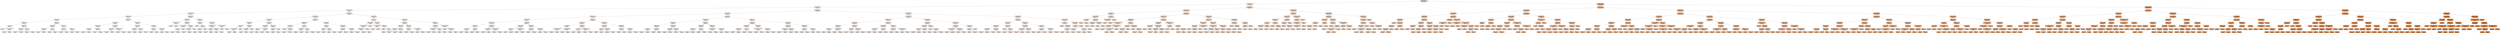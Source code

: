 digraph Tree {
node [shape=box, style="filled, rounded", color="black", fontname="helvetica"] ;
edge [fontname="helvetica"] ;
0 [label="BTC_open <= 27540.2\nsquared_error = 317367574.63\nsamples = 928\nvalue = 22145.5", fillcolor="#f7dac4"] ;
1 [label="BTC_low <= 14410.2\nsquared_error = 28390682.58\nsamples = 595\nvalue = 10000.39", fillcolor="#fcf2ea"] ;
0 -> 1 [labeldistance=2.5, labelangle=45, headlabel="True"] ;
2 [label="BTC_open <= 7579.15\nsquared_error = 6778202.23\nsamples = 494\nvalue = 7948.73", fillcolor="#fdf6f0"] ;
1 -> 2 ;
3 [label="BTC_open <= 5343.75\nsquared_error = 2014560.8\nsamples = 206\nvalue = 5277.53", fillcolor="#fefbf9"] ;
2 -> 3 ;
4 [label="BTC_open <= 4460.15\nsquared_error = 298739.22\nsamples = 110\nvalue = 4034.14", fillcolor="#fffdfc"] ;
3 -> 4 ;
5 [label="BTC_open <= 3767.1\nsquared_error = 59873.08\nsamples = 88\nvalue = 3797.76", fillcolor="#fffefd"] ;
4 -> 5 ;
6 [label="BTC_open <= 3531.45\nsquared_error = 15478.27\nsamples = 40\nvalue = 3563.04", fillcolor="#fffefe"] ;
5 -> 6 ;
7 [label="BTC_open <= 3356.35\nsquared_error = 8132.76\nsamples = 15\nvalue = 3428.03", fillcolor="#fffffe"] ;
6 -> 7 ;
8 [label="LTC <= 23.56\nsquared_error = 1083.25\nsamples = 4\nvalue = 3259.92", fillcolor="#ffffff"] ;
7 -> 8 ;
9 [label="squared_error = 0.0\nsamples = 1\nvalue = 3315.3", fillcolor="#ffffff"] ;
8 -> 9 ;
10 [label="mean_lock_size_ytes <= 1000879.28\nsquared_error = 81.5\nsamples = 3\nvalue = 3241.47", fillcolor="#ffffff"] ;
8 -> 10 ;
11 [label="squared_error = 0.0\nsamples = 2\nvalue = 3247.85", fillcolor="#ffffff"] ;
10 -> 11 ;
12 [label="squared_error = -0.0\nsamples = 1\nvalue = 3228.7", fillcolor="#ffffff"] ;
10 -> 12 ;
13 [label="BTC_open <= 3448.85\nsquared_error = 1577.37\nsamples = 11\nvalue = 3467.59", fillcolor="#fffffe"] ;
7 -> 13 ;
14 [label="BTC_low <= 3404.75\nsquared_error = 265.41\nsamples = 4\nvalue = 3415.56", fillcolor="#fffffe"] ;
13 -> 14 ;
15 [label="squared_error = 64.98\nsamples = 2\nvalue = 3403.4", fillcolor="#fffffe"] ;
14 -> 15 ;
16 [label="squared_error = 11.56\nsamples = 2\nvalue = 3433.8", fillcolor="#fffffe"] ;
14 -> 16 ;
17 [label="SPX <= 2634.93\nsquared_error = 526.17\nsamples = 7\nvalue = 3489.27", fillcolor="#fffefe"] ;
13 -> 17 ;
18 [label="squared_error = 219.27\nsamples = 4\nvalue = 3503.01", fillcolor="#fffefe"] ;
17 -> 18 ;
19 [label="squared_error = 6.28\nsamples = 3\nvalue = 3461.78", fillcolor="#fffffe"] ;
17 -> 19 ;
20 [label="BTC_low <= 3612.5\nsquared_error = 3899.45\nsamples = 25\nvalue = 3637.64", fillcolor="#fffefe"] ;
6 -> 20 ;
21 [label="BTC_open <= 3601.0\nsquared_error = 878.28\nsamples = 16\nvalue = 3599.02", fillcolor="#fffefe"] ;
20 -> 21 ;
22 [label="BTC_open <= 3549.15\nsquared_error = 198.29\nsamples = 9\nvalue = 3573.35", fillcolor="#fffefe"] ;
21 -> 22 ;
23 [label="squared_error = 0.0\nsamples = 1\nvalue = 3536.7", fillcolor="#fffefe"] ;
22 -> 23 ;
24 [label="squared_error = 93.57\nsamples = 8\nvalue = 3576.4", fillcolor="#fffefe"] ;
22 -> 24 ;
25 [label="SILVER <= 7.7\nsquared_error = 127.28\nsamples = 7\nvalue = 3626.83", fillcolor="#fffefe"] ;
21 -> 25 ;
26 [label="squared_error = 30.3\nsamples = 3\nvalue = 3609.03", fillcolor="#fffefe"] ;
25 -> 26 ;
27 [label="squared_error = 18.79\nsamples = 4\nvalue = 3632.77", fillcolor="#fffefe"] ;
25 -> 27 ;
28 [label="BTC_open <= 3735.8\nsquared_error = 1324.3\nsamples = 9\nvalue = 3711.92", fillcolor="#fffefd"] ;
20 -> 28 ;
29 [label="BTC_open <= 3697.7\nsquared_error = 382.14\nsamples = 7\nvalue = 3690.24", fillcolor="#fffefe"] ;
28 -> 29 ;
30 [label="squared_error = 95.26\nsamples = 4\nvalue = 3674.14", fillcolor="#fffefe"] ;
29 -> 30 ;
31 [label="squared_error = 11.3\nsamples = 3\nvalue = 3710.38", fillcolor="#fffefe"] ;
29 -> 31 ;
32 [label="COPPER <= 2.83\nsquared_error = 9.99\nsamples = 2\nvalue = 3760.68", fillcolor="#fffefd"] ;
28 -> 32 ;
33 [label="squared_error = 0.0\nsamples = 1\nvalue = 3762.5", fillcolor="#fffefd"] ;
32 -> 33 ;
34 [label="squared_error = -0.0\nsamples = 1\nvalue = 3755.2", fillcolor="#fffefd"] ;
32 -> 34 ;
35 [label="BTC_open <= 4051.1\nsquared_error = 21148.37\nsamples = 48\nvalue = 3973.07", fillcolor="#fffefd"] ;
5 -> 35 ;
36 [label="BTC_open <= 3917.3\nsquared_error = 5518.76\nsamples = 37\nvalue = 3909.48", fillcolor="#fffefd"] ;
35 -> 36 ;
37 [label="BTC_open <= 3837.05\nsquared_error = 1369.96\nsamples = 21\nvalue = 3850.92", fillcolor="#fffefd"] ;
36 -> 37 ;
38 [label="BTC_low <= 3609.8\nsquared_error = 159.8\nsamples = 9\nvalue = 3810.18", fillcolor="#fffefd"] ;
37 -> 38 ;
39 [label="squared_error = 122.1\nsamples = 2\nvalue = 3782.65", fillcolor="#fffefd"] ;
38 -> 39 ;
40 [label="squared_error = 18.73\nsamples = 7\nvalue = 3814.77", fillcolor="#fffefd"] ;
38 -> 40 ;
41 [label="BTC_open <= 3882.45\nsquared_error = 241.77\nsamples = 12\nvalue = 3879.44", fillcolor="#fffefd"] ;
37 -> 41 ;
42 [label="squared_error = 70.19\nsamples = 8\nvalue = 3867.7", fillcolor="#fffefd"] ;
41 -> 42 ;
43 [label="squared_error = 77.13\nsamples = 4\nvalue = 3893.79", fillcolor="#fffefd"] ;
41 -> 43 ;
44 [label="BTC_open <= 3994.2\nsquared_error = 1337.56\nsamples = 16\nvalue = 3980.58", fillcolor="#fffefd"] ;
36 -> 44 ;
45 [label="BTC_open <= 3951.3\nsquared_error = 394.26\nsamples = 11\nvalue = 3957.18", fillcolor="#fffefd"] ;
44 -> 45 ;
46 [label="squared_error = 95.56\nsamples = 4\nvalue = 3935.09", fillcolor="#fffefd"] ;
45 -> 46 ;
47 [label="squared_error = 75.86\nsamples = 7\nvalue = 3971.25", fillcolor="#fffefd"] ;
45 -> 47 ;
48 [label="addresses_active_count <= 574652.5\nsquared_error = 276.91\nsamples = 5\nvalue = 4022.69", fillcolor="#fffdfd"] ;
44 -> 48 ;
49 [label="squared_error = 2.85\nsamples = 2\nvalue = 4003.48", fillcolor="#fffdfd"] ;
48 -> 49 ;
50 [label="squared_error = 49.38\nsamples = 3\nvalue = 4035.5", fillcolor="#fffdfc"] ;
48 -> 50 ;
51 [label="BTC_open <= 4230.85\nsquared_error = 9612.14\nsamples = 11\nvalue = 4204.99", fillcolor="#fffdfc"] ;
35 -> 51 ;
52 [label="BTC_open <= 4132.8\nsquared_error = 1763.14\nsamples = 7\nvalue = 4140.69", fillcolor="#fffdfc"] ;
51 -> 52 ;
53 [label="xfer_cnt <= 593815.0\nsquared_error = 422.84\nsamples = 4\nvalue = 4101.68", fillcolor="#fffdfc"] ;
52 -> 53 ;
54 [label="squared_error = 0.0\nsamples = 1\nvalue = 4062.2", fillcolor="#fffdfc"] ;
53 -> 54 ;
55 [label="squared_error = 41.47\nsamples = 3\nvalue = 4111.55", fillcolor="#fffdfc"] ;
53 -> 55 ;
56 [label="SPX <= 1395.19\nsquared_error = 555.01\nsamples = 3\nvalue = 4173.2", fillcolor="#fffdfc"] ;
52 -> 56 ;
57 [label="squared_error = 0.0\nsamples = 1\nvalue = 4196.2", fillcolor="#fffdfc"] ;
56 -> 57 ;
58 [label="squared_error = 52.02\nsamples = 2\nvalue = 4150.2", fillcolor="#fffdfc"] ;
56 -> 58 ;
59 [label="DJI <= 24825.5\nsquared_error = 2523.45\nsamples = 4\nvalue = 4322.88", fillcolor="#fffdfc"] ;
51 -> 59 ;
60 [label="BTC_open <= 4379.1\nsquared_error = 392.0\nsamples = 2\nvalue = 4370.0", fillcolor="#fffdfb"] ;
59 -> 60 ;
61 [label="squared_error = 0.0\nsamples = 1\nvalue = 4356.0", fillcolor="#fffdfb"] ;
60 -> 61 ;
62 [label="squared_error = 0.0\nsamples = 1\nvalue = 4398.0", fillcolor="#fffdfb"] ;
60 -> 62 ;
63 [label="xfer_cnt <= 569345.0\nsquared_error = 214.94\nsamples = 2\nvalue = 4275.77", fillcolor="#fffdfc"] ;
59 -> 63 ;
64 [label="squared_error = 0.0\nsamples = 1\nvalue = 4296.5", fillcolor="#fffdfc"] ;
63 -> 64 ;
65 [label="squared_error = 0.0\nsamples = 1\nvalue = 4265.4", fillcolor="#fffdfc"] ;
63 -> 65 ;
66 [label="BTC_open <= 5090.6\nsquared_error = 48826.17\nsamples = 22\nvalue = 5053.49", fillcolor="#fefbf9"] ;
4 -> 66 ;
67 [label="BTC_open <= 4730.8\nsquared_error = 26687.81\nsamples = 11\nvalue = 4867.91", fillcolor="#fefcfa"] ;
66 -> 67 ;
68 [label="mean_hash_rate <= 37538706.0\nsquared_error = 2893.07\nsamples = 2\nvalue = 4562.63", fillcolor="#fefcfb"] ;
67 -> 68 ;
69 [label="squared_error = 0.0\nsamples = 1\nvalue = 4524.6", fillcolor="#fefcfb"] ;
68 -> 69 ;
70 [label="squared_error = -0.0\nsamples = 1\nvalue = 4638.7", fillcolor="#fefcfb"] ;
68 -> 70 ;
71 [label="BTC_open <= 4935.6\nsquared_error = 5709.22\nsamples = 9\nvalue = 4938.36", fillcolor="#fefcfa"] ;
67 -> 71 ;
72 [label="mean_lock_size_ytes <= 1272245.0\nsquared_error = 861.25\nsamples = 4\nvalue = 4863.55", fillcolor="#fefcfa"] ;
71 -> 72 ;
73 [label="XRP <= 0.35\nsquared_error = 234.38\nsamples = 3\nvalue = 4882.33", fillcolor="#fefcfa"] ;
72 -> 73 ;
74 [label="squared_error = 0.0\nsamples = 1\nvalue = 4859.3", fillcolor="#fefcfa"] ;
73 -> 74 ;
75 [label="squared_error = 76.88\nsamples = 2\nvalue = 4890.0", fillcolor="#fefcfa"] ;
73 -> 75 ;
76 [label="squared_error = 0.0\nsamples = 1\nvalue = 4826.0", fillcolor="#fefcfa"] ;
72 -> 76 ;
77 [label="SILVER <= 15.07\nsquared_error = 955.48\nsamples = 5\nvalue = 5002.49", fillcolor="#fefbf9"] ;
71 -> 77 ;
78 [label="BTC_low <= 4981.15\nsquared_error = 173.9\nsamples = 4\nvalue = 5027.83", fillcolor="#fefbf9"] ;
77 -> 78 ;
79 [label="squared_error = 38.44\nsamples = 2\nvalue = 5016.4", fillcolor="#fefbf9"] ;
78 -> 79 ;
80 [label="squared_error = 48.3\nsamples = 2\nvalue = 5039.25", fillcolor="#fefbf9"] ;
78 -> 80 ;
81 [label="squared_error = 0.0\nsamples = 1\nvalue = 4968.7", fillcolor="#fefcfa"] ;
77 -> 81 ;
82 [label="BTC_open <= 5221.85\nsquared_error = 2088.37\nsamples = 11\nvalue = 5239.06", fillcolor="#fefbf9"] ;
66 -> 82 ;
83 [label="BTC_low <= 5042.4\nsquared_error = 721.58\nsamples = 4\nvalue = 5183.0", fillcolor="#fefbf9"] ;
82 -> 83 ;
84 [label="squared_error = 0.0\nsamples = 1\nvalue = 5134.8", fillcolor="#fefbf9"] ;
83 -> 84 ;
85 [label="DOGE <= 0.0\nsquared_error = 175.97\nsamples = 3\nvalue = 5195.05", fillcolor="#fefbf9"] ;
83 -> 85 ;
86 [label="DOGE <= 0.0\nsquared_error = 0.81\nsamples = 2\nvalue = 5181.8", fillcolor="#fefbf9"] ;
85 -> 86 ;
87 [label="squared_error = 0.0\nsamples = 1\nvalue = 5182.7", fillcolor="#fefbf9"] ;
86 -> 87 ;
88 [label="squared_error = 0.0\nsamples = 1\nvalue = 5180.9", fillcolor="#fefbf9"] ;
86 -> 88 ;
89 [label="squared_error = 0.0\nsamples = 1\nvalue = 5208.3", fillcolor="#fefbf9"] ;
85 -> 89 ;
90 [label="BTC_open <= 5284.05\nsquared_error = 631.62\nsamples = 7\nvalue = 5264.55", fillcolor="#fefbf9"] ;
82 -> 90 ;
91 [label="mean_hash_rate <= 46259478.0\nsquared_error = 152.88\nsamples = 5\nvalue = 5254.1", fillcolor="#fefbf9"] ;
90 -> 91 ;
92 [label="SPX <= 2912.02\nsquared_error = 13.21\nsamples = 3\nvalue = 5240.55", fillcolor="#fefbf9"] ;
91 -> 92 ;
93 [label="squared_error = 3.92\nsamples = 2\nvalue = 5242.4", fillcolor="#fefbf9"] ;
92 -> 93 ;
94 [label="squared_error = 0.0\nsamples = 1\nvalue = 5235.0", fillcolor="#fefbf9"] ;
92 -> 94 ;
95 [label="BTC_low <= 5213.25\nsquared_error = 0.23\nsamples = 2\nvalue = 5264.94", fillcolor="#fefbf9"] ;
91 -> 95 ;
96 [label="squared_error = 0.0\nsamples = 1\nvalue = 5264.7", fillcolor="#fefbf9"] ;
95 -> 96 ;
97 [label="squared_error = 0.0\nsamples = 1\nvalue = 5265.9", fillcolor="#fefbf9"] ;
95 -> 97 ;
98 [label="addresses_active_count <= 783929.5\nsquared_error = 85.56\nsamples = 2\nvalue = 5311.55", fillcolor="#fefbf9"] ;
90 -> 98 ;
99 [label="squared_error = 0.0\nsamples = 1\nvalue = 5320.8", fillcolor="#fefbf8"] ;
98 -> 99 ;
100 [label="squared_error = 0.0\nsamples = 1\nvalue = 5302.3", fillcolor="#fefbf9"] ;
98 -> 100 ;
101 [label="BTC_open <= 6722.2\nsquared_error = 318017.32\nsamples = 96\nvalue = 6650.11", fillcolor="#fef8f4"] ;
3 -> 101 ;
102 [label="BTC_open <= 6081.05\nsquared_error = 138248.67\nsamples = 53\nvalue = 6238.66", fillcolor="#fef9f6"] ;
101 -> 102 ;
103 [label="BTC_open <= 5691.95\nsquared_error = 22571.79\nsamples = 15\nvalue = 5718.01", fillcolor="#fefaf7"] ;
102 -> 103 ;
104 [label="BTC_open <= 5550.3\nsquared_error = 9787.21\nsamples = 6\nvalue = 5568.06", fillcolor="#fefaf8"] ;
103 -> 104 ;
105 [label="XRP <= 0.3\nsquared_error = 3639.84\nsamples = 3\nvalue = 5431.17", fillcolor="#fefbf8"] ;
104 -> 105 ;
106 [label="mean_hash_rate <= 71540068.0\nsquared_error = 607.62\nsamples = 2\nvalue = 5390.95", fillcolor="#fefbf8"] ;
105 -> 106 ;
107 [label="squared_error = 0.0\nsamples = 1\nvalue = 5415.6", fillcolor="#fefbf8"] ;
106 -> 107 ;
108 [label="squared_error = -0.0\nsamples = 1\nvalue = 5366.3", fillcolor="#fefbf8"] ;
106 -> 108 ;
109 [label="squared_error = 0.0\nsamples = 1\nvalue = 5511.6", fillcolor="#fefaf8"] ;
105 -> 109 ;
110 [label="GOLD <= 612.65\nsquared_error = 948.46\nsamples = 3\nvalue = 5626.73", fillcolor="#fefaf8"] ;
104 -> 110 ;
111 [label="BTC_low <= 5343.85\nsquared_error = 351.56\nsamples = 2\nvalue = 5603.05", fillcolor="#fefaf8"] ;
110 -> 111 ;
112 [label="squared_error = 0.0\nsamples = 1\nvalue = 5584.3", fillcolor="#fefaf8"] ;
111 -> 112 ;
113 [label="squared_error = 0.0\nsamples = 1\nvalue = 5621.8", fillcolor="#fefaf8"] ;
111 -> 113 ;
114 [label="squared_error = 0.0\nsamples = 1\nvalue = 5658.3", fillcolor="#fefaf7"] ;
110 -> 114 ;
115 [label="BTC_open <= 5835.7\nsquared_error = 7726.53\nsamples = 9\nvalue = 5811.72", fillcolor="#fefaf7"] ;
103 -> 115 ;
116 [label="BTC_open <= 5756.75\nsquared_error = 1111.59\nsamples = 5\nvalue = 5753.43", fillcolor="#fefaf7"] ;
115 -> 116 ;
117 [label="ETH <= 173.17\nsquared_error = 109.83\nsamples = 2\nvalue = 5724.14", fillcolor="#fefaf7"] ;
116 -> 117 ;
118 [label="squared_error = 0.0\nsamples = 1\nvalue = 5745.1", fillcolor="#fefaf7"] ;
117 -> 118 ;
119 [label="squared_error = 0.0\nsamples = 1\nvalue = 5718.9", fillcolor="#fefaf7"] ;
117 -> 119 ;
120 [label="BTC_open <= 5798.55\nsquared_error = 397.54\nsamples = 3\nvalue = 5782.72", fillcolor="#fefaf7"] ;
116 -> 120 ;
121 [label="squared_error = 12.3\nsamples = 2\nvalue = 5772.87", fillcolor="#fefaf7"] ;
120 -> 121 ;
122 [label="squared_error = -0.0\nsamples = 1\nvalue = 5822.1", fillcolor="#fefaf7"] ;
120 -> 122 ;
123 [label="BTC_open <= 5940.45\nsquared_error = 3647.84\nsamples = 4\nvalue = 5908.88", fillcolor="#fefaf7"] ;
115 -> 123 ;
124 [label="SILVER <= 14.23\nsquared_error = 500.25\nsamples = 3\nvalue = 5868.17", fillcolor="#fefaf7"] ;
123 -> 124 ;
125 [label="squared_error = 0.0\nsamples = 1\nvalue = 5890.4", fillcolor="#fefaf7"] ;
124 -> 125 ;
126 [label="squared_error = 12.6\nsamples = 2\nvalue = 5845.95", fillcolor="#fefaf7"] ;
124 -> 126 ;
127 [label="squared_error = 0.0\nsamples = 1\nvalue = 5990.3", fillcolor="#fefaf6"] ;
123 -> 127 ;
128 [label="BTC_open <= 6467.1\nsquared_error = 22766.05\nsamples = 38\nvalue = 6460.57", fillcolor="#fef9f5"] ;
102 -> 128 ;
129 [label="BTC_open <= 6306.45\nsquared_error = 9287.56\nsamples = 17\nvalue = 6342.23", fillcolor="#fef9f5"] ;
128 -> 129 ;
130 [label="xfer_cnt <= 501399.5\nsquared_error = 1707.07\nsamples = 6\nvalue = 6214.9", fillcolor="#fef9f6"] ;
129 -> 130 ;
131 [label="squared_error = 0.0\nsamples = 1\nvalue = 6291.3", fillcolor="#fef9f5"] ;
130 -> 131 ;
132 [label="BTC_open <= 6199.95\nsquared_error = 309.79\nsamples = 5\nvalue = 6195.8", fillcolor="#fef9f6"] ;
130 -> 132 ;
133 [label="squared_error = 42.78\nsamples = 3\nvalue = 6184.42", fillcolor="#fef9f6"] ;
132 -> 133 ;
134 [label="squared_error = 179.24\nsamples = 2\nvalue = 6214.77", fillcolor="#fef9f6"] ;
132 -> 134 ;
135 [label="XRP <= 0.47\nsquared_error = 2014.26\nsamples = 11\nvalue = 6400.1", fillcolor="#fef9f5"] ;
129 -> 135 ;
136 [label="BTC_open <= 6346.9\nsquared_error = 779.72\nsamples = 6\nvalue = 6360.71", fillcolor="#fef9f5"] ;
135 -> 136 ;
137 [label="squared_error = 4.4\nsamples = 3\nvalue = 6325.25", fillcolor="#fef9f5"] ;
136 -> 137 ;
138 [label="squared_error = 93.72\nsamples = 3\nvalue = 6380.97", fillcolor="#fef9f5"] ;
136 -> 138 ;
139 [label="LTC <= 50.65\nsquared_error = 144.8\nsamples = 5\nvalue = 6439.5", fillcolor="#fef9f5"] ;
135 -> 139 ;
140 [label="squared_error = 7.01\nsamples = 3\nvalue = 6429.47", fillcolor="#fef9f5"] ;
139 -> 140 ;
141 [label="squared_error = 44.39\nsamples = 2\nvalue = 6451.54", fillcolor="#fef9f5"] ;
139 -> 141 ;
142 [label="BTC_open <= 6538.5\nsquared_error = 5131.0\nsamples = 21\nvalue = 6591.16", fillcolor="#fef8f5"] ;
128 -> 142 ;
143 [label="DOGE <= 0.0\nsquared_error = 214.89\nsamples = 6\nvalue = 6492.67", fillcolor="#fef9f5"] ;
142 -> 143 ;
144 [label="COPPER <= 2.73\nsquared_error = 3.92\nsamples = 2\nvalue = 6475.4", fillcolor="#fef9f5"] ;
143 -> 144 ;
145 [label="squared_error = 0.0\nsamples = 1\nvalue = 6474.0", fillcolor="#fef9f5"] ;
144 -> 145 ;
146 [label="squared_error = -0.0\nsamples = 1\nvalue = 6478.2", fillcolor="#fef9f5"] ;
144 -> 146 ;
147 [label="DOGE <= 0.0\nsquared_error = 54.98\nsamples = 4\nvalue = 6503.04", fillcolor="#fef9f5"] ;
143 -> 147 ;
148 [label="squared_error = 0.0\nsamples = 1\nvalue = 6494.2", fillcolor="#fef9f5"] ;
147 -> 148 ;
149 [label="squared_error = 4.81\nsamples = 3\nvalue = 6508.93", fillcolor="#fef9f5"] ;
147 -> 149 ;
150 [label="BTC_open <= 6628.4\nsquared_error = 1901.01\nsamples = 15\nvalue = 6628.68", fillcolor="#fef8f4"] ;
142 -> 150 ;
151 [label="BTC_open <= 6590.25\nsquared_error = 338.0\nsamples = 8\nvalue = 6592.48", fillcolor="#fef8f5"] ;
150 -> 151 ;
152 [label="squared_error = 51.31\nsamples = 5\nvalue = 6577.17", fillcolor="#fef8f5"] ;
151 -> 152 ;
153 [label="squared_error = 62.8\nsamples = 3\nvalue = 6610.86", fillcolor="#fef8f4"] ;
151 -> 153 ;
154 [label="BTC_open <= 6660.1\nsquared_error = 593.36\nsamples = 7\nvalue = 6668.5", fillcolor="#fef8f4"] ;
150 -> 154 ;
155 [label="squared_error = 26.61\nsamples = 3\nvalue = 6641.88", fillcolor="#fef8f4"] ;
154 -> 155 ;
156 [label="squared_error = 183.53\nsamples = 4\nvalue = 6686.25", fillcolor="#fef8f4"] ;
154 -> 156 ;
157 [label="BTC_open <= 7099.15\nsquared_error = 46169.93\nsamples = 43\nvalue = 7184.39", fillcolor="#fdf7f3"] ;
101 -> 157 ;
158 [label="DOGE <= 0.0\nsquared_error = 11079.62\nsamples = 12\nvalue = 6900.96", fillcolor="#fef8f4"] ;
157 -> 158 ;
159 [label="total_fees_usd <= 226157.84\nsquared_error = 1560.22\nsamples = 8\nvalue = 6836.83", fillcolor="#fef8f4"] ;
158 -> 159 ;
160 [label="mean_hash_rate <= 124354536.0\nsquared_error = 646.12\nsamples = 7\nvalue = 6845.42", fillcolor="#fef8f4"] ;
159 -> 160 ;
161 [label="mean_tx_size_usd <= 6065.25\nsquared_error = 229.66\nsamples = 6\nvalue = 6839.41", fillcolor="#fef8f4"] ;
160 -> 161 ;
162 [label="squared_error = 100.41\nsamples = 5\nvalue = 6842.95", fillcolor="#fef8f4"] ;
161 -> 162 ;
163 [label="squared_error = 0.0\nsamples = 1\nvalue = 6800.5", fillcolor="#fef8f4"] ;
161 -> 163 ;
164 [label="squared_error = -0.0\nsamples = 1\nvalue = 6917.6", fillcolor="#fdf8f4"] ;
160 -> 164 ;
165 [label="squared_error = -0.0\nsamples = 1\nvalue = 6725.1", fillcolor="#fef8f4"] ;
159 -> 165 ;
166 [label="xfer_cnt <= 720627.5\nsquared_error = 1302.8\nsamples = 4\nvalue = 7050.6", fillcolor="#fdf7f3"] ;
158 -> 166 ;
167 [label="sum_lock_weight <= 451147776.0\nsquared_error = 5.12\nsamples = 2\nvalue = 7082.4", fillcolor="#fdf7f3"] ;
166 -> 167 ;
168 [label="squared_error = 0.0\nsamples = 1\nvalue = 7080.8", fillcolor="#fdf7f3"] ;
167 -> 168 ;
169 [label="squared_error = 0.0\nsamples = 1\nvalue = 7085.6", fillcolor="#fdf7f3"] ;
167 -> 169 ;
170 [label="DOGE <= 0.0\nsquared_error = 578.0\nsamples = 2\nvalue = 7018.8", fillcolor="#fdf8f3"] ;
166 -> 170 ;
171 [label="squared_error = 0.0\nsamples = 1\nvalue = 7035.8", fillcolor="#fdf7f3"] ;
170 -> 171 ;
172 [label="squared_error = -0.0\nsamples = 1\nvalue = 6984.8", fillcolor="#fdf8f3"] ;
170 -> 172 ;
173 [label="BTC_open <= 7346.1\nsquared_error = 12373.19\nsamples = 31\nvalue = 7304.99", fillcolor="#fdf7f2"] ;
157 -> 173 ;
174 [label="BTC_open <= 7246.2\nsquared_error = 3561.16\nsamples = 20\nvalue = 7241.88", fillcolor="#fdf7f3"] ;
173 -> 174 ;
175 [label="BTC_open <= 7176.4\nsquared_error = 1479.76\nsamples = 11\nvalue = 7192.06", fillcolor="#fdf7f3"] ;
174 -> 175 ;
176 [label="GOLD <= 1582.3\nsquared_error = 367.13\nsamples = 3\nvalue = 7130.37", fillcolor="#fdf7f3"] ;
175 -> 176 ;
177 [label="squared_error = 0.0\nsamples = 1\nvalue = 7162.8", fillcolor="#fdf7f3"] ;
176 -> 177 ;
178 [label="squared_error = 22.22\nsamples = 2\nvalue = 7119.57", fillcolor="#fdf7f3"] ;
176 -> 178 ;
179 [label="BTC_open <= 7217.9\nsquared_error = 159.71\nsamples = 8\nvalue = 7212.62", fillcolor="#fdf7f3"] ;
175 -> 179 ;
180 [label="squared_error = 50.35\nsamples = 6\nvalue = 7203.06", fillcolor="#fdf7f3"] ;
179 -> 180 ;
181 [label="squared_error = 5.76\nsamples = 2\nvalue = 7226.0", fillcolor="#fdf7f3"] ;
179 -> 181 ;
182 [label="BTC_open <= 7306.75\nsquared_error = 677.51\nsamples = 9\nvalue = 7291.71", fillcolor="#fdf7f2"] ;
174 -> 182 ;
183 [label="BTC_open <= 7284.15\nsquared_error = 64.4\nsamples = 6\nvalue = 7272.23", fillcolor="#fdf7f2"] ;
182 -> 183 ;
184 [label="squared_error = 24.28\nsamples = 5\nvalue = 7270.06", fillcolor="#fdf7f2"] ;
183 -> 184 ;
185 [label="squared_error = -0.0\nsamples = 1\nvalue = 7291.8", fillcolor="#fdf7f2"] ;
183 -> 185 ;
186 [label="difficulty <= 13430558818304.0\nsquared_error = 13.46\nsamples = 3\nvalue = 7324.17", fillcolor="#fdf7f2"] ;
182 -> 186 ;
187 [label="squared_error = 0.27\nsamples = 2\nvalue = 7322.54", fillcolor="#fdf7f2"] ;
186 -> 187 ;
188 [label="squared_error = -0.0\nsamples = 1\nvalue = 7332.3", fillcolor="#fdf7f2"] ;
186 -> 188 ;
189 [label="BTC_open <= 7451.7\nsquared_error = 4548.69\nsamples = 11\nvalue = 7439.63", fillcolor="#fdf7f2"] ;
173 -> 189 ;
190 [label="BTC_low <= 7385.8\nsquared_error = 693.85\nsamples = 6\nvalue = 7380.22", fillcolor="#fdf7f2"] ;
189 -> 190 ;
191 [label="total_fees_usd <= 165025.66\nsquared_error = 44.68\nsamples = 4\nvalue = 7365.4", fillcolor="#fdf7f2"] ;
190 -> 191 ;
192 [label="squared_error = 4.62\nsamples = 2\nvalue = 7374.65", fillcolor="#fdf7f2"] ;
191 -> 192 ;
193 [label="squared_error = 0.54\nsamples = 2\nvalue = 7360.78", fillcolor="#fdf7f2"] ;
191 -> 193 ;
194 [label="LTC <= 52.78\nsquared_error = 4.0\nsamples = 2\nvalue = 7424.7", fillcolor="#fdf7f2"] ;
190 -> 194 ;
195 [label="squared_error = 0.0\nsamples = 1\nvalue = 7426.7", fillcolor="#fdf7f2"] ;
194 -> 195 ;
196 [label="squared_error = 0.0\nsamples = 1\nvalue = 7422.7", fillcolor="#fdf7f2"] ;
194 -> 196 ;
197 [label="sum_lock_weight <= 428086496.0\nsquared_error = 312.84\nsamples = 5\nvalue = 7507.51", fillcolor="#fdf7f2"] ;
189 -> 197 ;
198 [label="squared_error = 0.0\nsamples = 1\nvalue = 7530.8", fillcolor="#fdf6f2"] ;
197 -> 198 ;
199 [label="mean_tx_size_usd <= 6668.44\nsquared_error = 134.34\nsamples = 4\nvalue = 7498.2", fillcolor="#fdf7f2"] ;
197 -> 199 ;
200 [label="squared_error = 27.47\nsamples = 3\nvalue = 7503.5", fillcolor="#fdf7f2"] ;
199 -> 200 ;
201 [label="squared_error = 0.0\nsamples = 1\nvalue = 7477.0", fillcolor="#fdf7f2"] ;
199 -> 201 ;
202 [label="BTC_open <= 10067.6\nsquared_error = 1698206.19\nsamples = 288\nvalue = 9801.99", fillcolor="#fcf2eb"] ;
2 -> 202 ;
203 [label="BTC_open <= 8874.2\nsquared_error = 445288.93\nsamples = 171\nvalue = 8959.58", fillcolor="#fdf4ed"] ;
202 -> 203 ;
204 [label="BTC_open <= 8311.45\nsquared_error = 146044.04\nsamples = 77\nvalue = 8279.89", fillcolor="#fdf5ef"] ;
203 -> 204 ;
205 [label="BTC_open <= 7946.3\nsquared_error = 37999.7\nsamples = 40\nvalue = 7979.14", fillcolor="#fdf6f0"] ;
204 -> 205 ;
206 [label="BTC_open <= 7754.35\nsquared_error = 10186.48\nsamples = 15\nvalue = 7768.36", fillcolor="#fdf6f1"] ;
205 -> 206 ;
207 [label="COPPER <= 2.64\nsquared_error = 1195.51\nsamples = 6\nvalue = 7662.1", fillcolor="#fdf6f1"] ;
206 -> 207 ;
208 [label="JP225 <= 9865.0\nsquared_error = 560.67\nsamples = 3\nvalue = 7695.62", fillcolor="#fdf6f1"] ;
207 -> 208 ;
209 [label="squared_error = 0.0\nsamples = 1\nvalue = 7742.7", fillcolor="#fdf6f1"] ;
208 -> 209 ;
210 [label="squared_error = 8.17\nsamples = 2\nvalue = 7683.85", fillcolor="#fdf6f1"] ;
208 -> 210 ;
211 [label="SILVER <= 15.86\nsquared_error = 7.95\nsamples = 3\nvalue = 7634.17", fillcolor="#fdf6f1"] ;
207 -> 211 ;
212 [label="squared_error = 0.12\nsamples = 2\nvalue = 7635.42", fillcolor="#fdf6f1"] ;
211 -> 212 ;
213 [label="squared_error = -0.0\nsamples = 1\nvalue = 7627.9", fillcolor="#fdf6f1"] ;
211 -> 213 ;
214 [label="BTC_open <= 7824.45\nsquared_error = 3269.32\nsamples = 9\nvalue = 7841.41", fillcolor="#fdf6f1"] ;
206 -> 214 ;
215 [label="xfer_cnt <= 846279.5\nsquared_error = 240.23\nsamples = 3\nvalue = 7783.04", fillcolor="#fdf6f1"] ;
214 -> 215 ;
216 [label="squared_error = 41.19\nsamples = 2\nvalue = 7773.86", fillcolor="#fdf6f1"] ;
215 -> 216 ;
217 [label="squared_error = 0.0\nsamples = 1\nvalue = 7806.0", fillcolor="#fdf6f1"] ;
215 -> 217 ;
218 [label="sum_lock_weight <= 553075680.0\nsquared_error = 915.35\nsamples = 6\nvalue = 7886.8", fillcolor="#fdf6f1"] ;
214 -> 218 ;
219 [label="squared_error = 401.3\nsamples = 4\nvalue = 7873.69", fillcolor="#fdf6f1"] ;
218 -> 219 ;
220 [label="squared_error = 5.76\nsamples = 2\nvalue = 7932.7", fillcolor="#fdf6f0"] ;
218 -> 220 ;
221 [label="BTC_open <= 8087.5\nsquared_error = 7787.66\nsamples = 25\nvalue = 8117.95", fillcolor="#fdf5f0"] ;
205 -> 221 ;
222 [label="BTC_open <= 8009.05\nsquared_error = 1146.23\nsamples = 10\nvalue = 8010.63", fillcolor="#fdf6f0"] ;
221 -> 222 ;
223 [label="DOGE <= 0.0\nsquared_error = 224.46\nsamples = 4\nvalue = 7980.29", fillcolor="#fdf6f0"] ;
222 -> 223 ;
224 [label="squared_error = 0.0\nsamples = 1\nvalue = 7957.3", fillcolor="#fdf6f0"] ;
223 -> 224 ;
225 [label="squared_error = 18.38\nsamples = 3\nvalue = 7989.48", fillcolor="#fdf6f0"] ;
223 -> 225 ;
226 [label="mean_lock_size_ytes <= 1027111.16\nsquared_error = 226.61\nsamples = 6\nvalue = 8040.97", fillcolor="#fdf5f0"] ;
222 -> 226 ;
227 [label="squared_error = 9.34\nsamples = 3\nvalue = 8028.58", fillcolor="#fdf6f0"] ;
226 -> 227 ;
228 [label="squared_error = 38.22\nsamples = 3\nvalue = 8057.5", fillcolor="#fdf5f0"] ;
226 -> 228 ;
229 [label="BTC_open <= 8198.0\nsquared_error = 2161.79\nsamples = 15\nvalue = 8173.6", fillcolor="#fdf5f0"] ;
221 -> 229 ;
230 [label="BTC_open <= 8151.1\nsquared_error = 640.02\nsamples = 11\nvalue = 8153.67", fillcolor="#fdf5f0"] ;
229 -> 230 ;
231 [label="squared_error = 143.19\nsamples = 5\nvalue = 8127.57", fillcolor="#fdf5f0"] ;
230 -> 231 ;
232 [label="squared_error = 118.22\nsamples = 6\nvalue = 8173.25", fillcolor="#fdf5f0"] ;
230 -> 232 ;
233 [label="BTC_high <= 8309.95\nsquared_error = 1230.58\nsamples = 4\nvalue = 8243.37", fillcolor="#fdf5ef"] ;
229 -> 233 ;
234 [label="squared_error = 0.0\nsamples = 2\nvalue = 8208.43", fillcolor="#fdf5f0"] ;
233 -> 234 ;
235 [label="squared_error = 20.48\nsamples = 2\nvalue = 8278.3", fillcolor="#fdf5ef"] ;
233 -> 235 ;
236 [label="BTC_open <= 8642.35\nsquared_error = 19720.37\nsamples = 37\nvalue = 8665.76", fillcolor="#fdf4ee"] ;
204 -> 236 ;
237 [label="BTC_open <= 8476.1\nsquared_error = 7766.98\nsamples = 15\nvalue = 8515.08", fillcolor="#fdf5ef"] ;
236 -> 237 ;
238 [label="ETH <= 166.23\nsquared_error = 1478.98\nsamples = 6\nvalue = 8389.4", fillcolor="#fdf5ef"] ;
237 -> 238 ;
239 [label="mean_lock_size_ytes <= 994345.59\nsquared_error = 223.62\nsamples = 3\nvalue = 8425.8", fillcolor="#fdf5ef"] ;
238 -> 239 ;
240 [label="squared_error = 14.06\nsamples = 2\nvalue = 8436.15", fillcolor="#fdf5ef"] ;
239 -> 240 ;
241 [label="squared_error = 0.0\nsamples = 1\nvalue = 8405.1", fillcolor="#fdf5ef"] ;
239 -> 241 ;
242 [label="sum_lock_weight <= 408136656.0\nsquared_error = 84.42\nsamples = 3\nvalue = 8353.0", fillcolor="#fdf5ef"] ;
238 -> 242 ;
243 [label="squared_error = 0.0\nsamples = 1\nvalue = 8341.6", fillcolor="#fdf5ef"] ;
242 -> 243 ;
244 [label="squared_error = 29.16\nsamples = 2\nvalue = 8358.7", fillcolor="#fdf5ef"] ;
242 -> 244 ;
245 [label="BTC_high <= 8855.25\nsquared_error = 1437.26\nsamples = 9\nvalue = 8565.35", fillcolor="#fdf4ee"] ;
237 -> 245 ;
246 [label="ETH <= 174.76\nsquared_error = 408.63\nsamples = 6\nvalue = 8542.44", fillcolor="#fdf4ee"] ;
245 -> 246 ;
247 [label="squared_error = 0.0\nsamples = 1\nvalue = 8513.9", fillcolor="#fdf5ef"] ;
246 -> 247 ;
248 [label="squared_error = 85.07\nsamples = 5\nvalue = 8554.67", fillcolor="#fdf4ee"] ;
246 -> 248 ;
249 [label="addresses_active_count <= 919528.5\nsquared_error = 346.21\nsamples = 3\nvalue = 8611.16", fillcolor="#fdf4ee"] ;
245 -> 249 ;
250 [label="squared_error = 125.44\nsamples = 2\nvalue = 8619.0", fillcolor="#fdf4ee"] ;
249 -> 250 ;
251 [label="squared_error = -0.0\nsamples = 1\nvalue = 8579.8", fillcolor="#fdf4ee"] ;
249 -> 251 ;
252 [label="BTC_open <= 8748.5\nsquared_error = 2884.37\nsamples = 22\nvalue = 8764.65", fillcolor="#fdf4ee"] ;
236 -> 252 ;
253 [label="BTC_open <= 8678.95\nsquared_error = 870.26\nsamples = 10\nvalue = 8704.34", fillcolor="#fdf4ee"] ;
252 -> 253 ;
254 [label="XRP <= 0.28\nsquared_error = 4.36\nsamples = 3\nvalue = 8658.53", fillcolor="#fdf4ee"] ;
253 -> 254 ;
255 [label="squared_error = 0.0\nsamples = 1\nvalue = 8661.2", fillcolor="#fdf4ee"] ;
254 -> 255 ;
256 [label="squared_error = 1.21\nsamples = 2\nvalue = 8657.2", fillcolor="#fdf4ee"] ;
254 -> 256 ;
257 [label="BTC_high <= 8817.45\nsquared_error = 226.27\nsamples = 7\nvalue = 8719.61", fillcolor="#fdf4ee"] ;
253 -> 257 ;
258 [label="squared_error = 60.02\nsamples = 3\nvalue = 8704.38", fillcolor="#fdf4ee"] ;
257 -> 258 ;
259 [label="squared_error = 24.99\nsamples = 4\nvalue = 8731.8", fillcolor="#fdf4ee"] ;
257 -> 259 ;
260 [label="BTC_open <= 8791.5\nsquared_error = 600.86\nsamples = 12\nvalue = 8800.84", fillcolor="#fdf4ee"] ;
252 -> 260 ;
261 [label="BTC_open <= 8774.35\nsquared_error = 44.69\nsamples = 4\nvalue = 8773.81", fillcolor="#fdf4ee"] ;
260 -> 261 ;
262 [label="squared_error = 21.87\nsamples = 2\nvalue = 8768.2", fillcolor="#fdf4ee"] ;
261 -> 262 ;
263 [label="squared_error = 4.5\nsamples = 2\nvalue = 8779.43", fillcolor="#fdf4ee"] ;
261 -> 263 ;
264 [label="BTC_open <= 8824.0\nsquared_error = 159.99\nsamples = 8\nvalue = 8818.86", fillcolor="#fdf4ee"] ;
260 -> 264 ;
265 [label="squared_error = 36.24\nsamples = 6\nvalue = 8812.46", fillcolor="#fdf4ee"] ;
264 -> 265 ;
266 [label="squared_error = 39.31\nsamples = 2\nvalue = 8838.07", fillcolor="#fdf4ee"] ;
264 -> 266 ;
267 [label="BTC_open <= 9480.9\nsquared_error = 81211.57\nsamples = 94\nvalue = 9455.02", fillcolor="#fcf3ec"] ;
203 -> 267 ;
268 [label="BTC_open <= 9248.35\nsquared_error = 20355.53\nsamples = 53\nvalue = 9232.64", fillcolor="#fdf3ec"] ;
267 -> 268 ;
269 [label="BTC_open <= 9107.5\nsquared_error = 6098.14\nsamples = 28\nvalue = 9123.7", fillcolor="#fdf3ed"] ;
268 -> 269 ;
270 [label="BTC_open <= 9022.65\nsquared_error = 2298.15\nsamples = 10\nvalue = 9033.08", fillcolor="#fdf4ed"] ;
269 -> 270 ;
271 [label="DOGE <= 0.0\nsquared_error = 1355.53\nsamples = 4\nvalue = 8974.57", fillcolor="#fdf4ed"] ;
270 -> 271 ;
272 [label="squared_error = 11.84\nsamples = 2\nvalue = 9005.87", fillcolor="#fdf4ed"] ;
271 -> 272 ;
273 [label="squared_error = 739.84\nsamples = 2\nvalue = 8943.27", fillcolor="#fdf4ed"] ;
271 -> 273 ;
274 [label="JP225 <= 22990.0\nsquared_error = 201.79\nsamples = 6\nvalue = 9062.33", fillcolor="#fdf3ed"] ;
270 -> 274 ;
275 [label="squared_error = 85.68\nsamples = 5\nvalue = 9067.44", fillcolor="#fdf3ed"] ;
274 -> 275 ;
276 [label="squared_error = -0.0\nsamples = 1\nvalue = 9036.8", fillcolor="#fdf4ed"] ;
274 -> 276 ;
277 [label="BTC_open <= 9186.0\nsquared_error = 1247.72\nsamples = 18\nvalue = 9173.13", fillcolor="#fdf3ed"] ;
269 -> 277 ;
278 [label="BTC_open <= 9144.3\nsquared_error = 201.26\nsamples = 11\nvalue = 9152.09", fillcolor="#fdf3ed"] ;
277 -> 278 ;
279 [label="squared_error = 0.1\nsamples = 3\nvalue = 9135.22", fillcolor="#fdf3ed"] ;
278 -> 279 ;
280 [label="squared_error = 75.91\nsamples = 8\nvalue = 9161.09", fillcolor="#fdf3ed"] ;
278 -> 280 ;
281 [label="BTC_open <= 9219.0\nsquared_error = 293.96\nsamples = 7\nvalue = 9221.53", fillcolor="#fdf3ec"] ;
277 -> 281 ;
282 [label="squared_error = 34.88\nsamples = 4\nvalue = 9201.95", fillcolor="#fdf3ec"] ;
281 -> 282 ;
283 [label="squared_error = 40.71\nsamples = 3\nvalue = 9234.58", fillcolor="#fdf3ec"] ;
281 -> 283 ;
284 [label="BTC_open <= 9367.7\nsquared_error = 4109.43\nsamples = 25\nvalue = 9371.54", fillcolor="#fcf3ec"] ;
268 -> 284 ;
285 [label="BTC_open <= 9322.9\nsquared_error = 1173.29\nsamples = 13\nvalue = 9316.57", fillcolor="#fdf3ec"] ;
284 -> 285 ;
286 [label="BTC_open <= 9270.0\nsquared_error = 443.45\nsamples = 7\nvalue = 9282.76", fillcolor="#fdf3ec"] ;
285 -> 286 ;
287 [label="squared_error = 1.5\nsamples = 2\nvalue = 9255.13", fillcolor="#fdf3ec"] ;
286 -> 287 ;
288 [label="squared_error = 92.19\nsamples = 5\nvalue = 9296.57", fillcolor="#fdf3ec"] ;
286 -> 288 ;
289 [label="GOLD <= 733.2\nsquared_error = 68.98\nsamples = 6\nvalue = 9344.25", fillcolor="#fdf3ec"] ;
285 -> 289 ;
290 [label="squared_error = 23.52\nsamples = 2\nvalue = 9353.95", fillcolor="#fcf3ec"] ;
289 -> 290 ;
291 [label="squared_error = 10.39\nsamples = 4\nvalue = 9338.7", fillcolor="#fdf3ec"] ;
289 -> 291 ;
292 [label="BTC_open <= 9418.05\nsquared_error = 1003.27\nsamples = 12\nvalue = 9426.51", fillcolor="#fcf3ec"] ;
284 -> 292 ;
293 [label="difficulty <= 14578789384192.0\nsquared_error = 107.77\nsamples = 6\nvalue = 9389.4", fillcolor="#fcf3ec"] ;
292 -> 293 ;
294 [label="squared_error = 55.5\nsamples = 2\nvalue = 9403.85", fillcolor="#fcf3ec"] ;
293 -> 294 ;
295 [label="squared_error = 11.75\nsamples = 4\nvalue = 9383.62", fillcolor="#fcf3ec"] ;
293 -> 295 ;
296 [label="BTC_open <= 9442.3\nsquared_error = 344.93\nsamples = 6\nvalue = 9446.48", fillcolor="#fcf3ec"] ;
292 -> 296 ;
297 [label="squared_error = 6.5\nsamples = 3\nvalue = 9427.35", fillcolor="#fcf3ec"] ;
296 -> 297 ;
298 [label="squared_error = 52.19\nsamples = 3\nvalue = 9462.89", fillcolor="#fcf3ec"] ;
296 -> 298 ;
299 [label="BTC_open <= 9736.1\nsquared_error = 22244.1\nsamples = 41\nvalue = 9724.84", fillcolor="#fcf2eb"] ;
267 -> 299 ;
300 [label="BTC_open <= 9618.25\nsquared_error = 5723.11\nsamples = 23\nvalue = 9608.95", fillcolor="#fcf2eb"] ;
299 -> 300 ;
301 [label="BTC_open <= 9538.75\nsquared_error = 1373.87\nsamples = 12\nvalue = 9552.4", fillcolor="#fcf2eb"] ;
300 -> 301 ;
302 [label="BTC_open <= 9510.95\nsquared_error = 85.69\nsamples = 5\nvalue = 9514.74", fillcolor="#fcf3eb"] ;
301 -> 302 ;
303 [label="squared_error = 51.34\nsamples = 2\nvalue = 9502.23", fillcolor="#fcf3eb"] ;
302 -> 303 ;
304 [label="squared_error = 17.97\nsamples = 3\nvalue = 9519.42", fillcolor="#fcf3eb"] ;
302 -> 304 ;
305 [label="XRP <= 0.2\nsquared_error = 247.91\nsamples = 7\nvalue = 9584.27", fillcolor="#fcf2eb"] ;
301 -> 305 ;
306 [label="squared_error = 68.84\nsamples = 2\nvalue = 9560.47", fillcolor="#fcf2eb"] ;
305 -> 306 ;
307 [label="squared_error = 80.67\nsamples = 5\nvalue = 9591.41", fillcolor="#fcf2eb"] ;
305 -> 307 ;
308 [label="BTC_open <= 9673.55\nsquared_error = 973.46\nsamples = 11\nvalue = 9688.79", fillcolor="#fcf2eb"] ;
300 -> 308 ;
309 [label="addresses_active_count <= 757548.5\nsquared_error = 263.87\nsamples = 4\nvalue = 9647.38", fillcolor="#fcf2eb"] ;
308 -> 309 ;
310 [label="squared_error = 10.89\nsamples = 2\nvalue = 9660.37", fillcolor="#fcf2eb"] ;
309 -> 310 ;
311 [label="squared_error = 10.89\nsamples = 2\nvalue = 9627.9", fillcolor="#fcf2eb"] ;
309 -> 311 ;
312 [label="BTC_open <= 9712.9\nsquared_error = 256.71\nsamples = 7\nvalue = 9706.05", fillcolor="#fcf2eb"] ;
308 -> 312 ;
313 [label="squared_error = 40.08\nsamples = 4\nvalue = 9695.38", fillcolor="#fcf2eb"] ;
312 -> 313 ;
314 [label="squared_error = 6.25\nsamples = 3\nvalue = 9727.4", fillcolor="#fcf2eb"] ;
312 -> 314 ;
315 [label="BTC_open <= 9874.7\nsquared_error = 6441.51\nsamples = 18\nvalue = 9864.59", fillcolor="#fcf2ea"] ;
299 -> 315 ;
316 [label="BTC_open <= 9811.65\nsquared_error = 1109.0\nsamples = 11\nvalue = 9808.16", fillcolor="#fcf2eb"] ;
315 -> 316 ;
317 [label="BTC_open <= 9786.3\nsquared_error = 346.92\nsamples = 8\nvalue = 9783.48", fillcolor="#fcf2eb"] ;
316 -> 317 ;
318 [label="squared_error = 129.45\nsamples = 5\nvalue = 9769.74", fillcolor="#fcf2eb"] ;
317 -> 318 ;
319 [label="squared_error = 17.76\nsamples = 3\nvalue = 9802.7", fillcolor="#fcf2eb"] ;
317 -> 319 ;
320 [label="JP225 <= 11919.0\nsquared_error = 229.06\nsamples = 3\nvalue = 9841.08", fillcolor="#fcf2ea"] ;
316 -> 320 ;
321 [label="squared_error = 38.44\nsamples = 2\nvalue = 9824.8", fillcolor="#fcf2ea"] ;
320 -> 321 ;
322 [label="squared_error = 0.0\nsamples = 1\nvalue = 9854.1", fillcolor="#fcf2ea"] ;
320 -> 322 ;
323 [label="BTC_open <= 9962.65\nsquared_error = 1602.54\nsamples = 7\nvalue = 9955.75", fillcolor="#fcf2ea"] ;
315 -> 323 ;
324 [label="GOLD <= 709.65\nsquared_error = 375.92\nsamples = 5\nvalue = 9925.19", fillcolor="#fcf2ea"] ;
323 -> 324 ;
325 [label="squared_error = 0.0\nsamples = 1\nvalue = 9895.5", fillcolor="#fcf2ea"] ;
324 -> 325 ;
326 [label="squared_error = 32.79\nsamples = 4\nvalue = 9937.06", fillcolor="#fcf2ea"] ;
324 -> 326 ;
327 [label="JP225 <= 20257.5\nsquared_error = 672.8\nsamples = 2\nvalue = 9991.4", fillcolor="#fcf2ea"] ;
323 -> 327 ;
328 [label="squared_error = 0.0\nsamples = 1\nvalue = 9979.8", fillcolor="#fcf2ea"] ;
327 -> 328 ;
329 [label="squared_error = -0.0\nsamples = 1\nvalue = 10049.4", fillcolor="#fcf2ea"] ;
327 -> 329 ;
330 [label="BTC_open <= 11256.1\nsquared_error = 760342.07\nsamples = 117\nvalue = 11145.15", fillcolor="#fcefe6"] ;
202 -> 330 ;
331 [label="BTC_open <= 10611.75\nsquared_error = 124413.07\nsamples = 67\nvalue = 10555.17", fillcolor="#fcf1e8"] ;
330 -> 331 ;
332 [label="BTC_open <= 10267.25\nsquared_error = 16878.45\nsamples = 41\nvalue = 10284.5", fillcolor="#fcf1e9"] ;
331 -> 332 ;
333 [label="BTC_open <= 10173.4\nsquared_error = 2052.65\nsamples = 19\nvalue = 10163.32", fillcolor="#fcf1e9"] ;
332 -> 333 ;
334 [label="BTC_open <= 10109.5\nsquared_error = 567.94\nsamples = 9\nvalue = 10130.7", fillcolor="#fcf1ea"] ;
333 -> 334 ;
335 [label="SILVER <= 8.11\nsquared_error = 23.12\nsamples = 2\nvalue = 10088.8", fillcolor="#fcf1ea"] ;
334 -> 335 ;
336 [label="squared_error = 0.0\nsamples = 1\nvalue = 10092.2", fillcolor="#fcf1ea"] ;
335 -> 336 ;
337 [label="squared_error = 0.0\nsamples = 1\nvalue = 10082.0", fillcolor="#fcf1ea"] ;
335 -> 337 ;
338 [label="mean_tx_size_usd <= 8669.29\nsquared_error = 195.04\nsamples = 7\nvalue = 10140.37", fillcolor="#fcf1ea"] ;
334 -> 338 ;
339 [label="squared_error = 35.29\nsamples = 4\nvalue = 10131.97", fillcolor="#fcf1ea"] ;
338 -> 339 ;
340 [label="squared_error = 38.18\nsamples = 3\nvalue = 10159.28", fillcolor="#fcf1e9"] ;
338 -> 340 ;
341 [label="BTC_open <= 10209.6\nsquared_error = 413.6\nsamples = 10\nvalue = 10210.76", fillcolor="#fcf1e9"] ;
333 -> 341 ;
342 [label="COPPER <= 2.58\nsquared_error = 55.28\nsamples = 5\nvalue = 10189.84", fillcolor="#fcf1e9"] ;
341 -> 342 ;
343 [label="squared_error = 16.72\nsamples = 3\nvalue = 10184.47", fillcolor="#fcf1e9"] ;
342 -> 343 ;
344 [label="squared_error = 4.84\nsamples = 2\nvalue = 10197.9", fillcolor="#fcf1e9"] ;
342 -> 344 ;
345 [label="mean_tx_size_usd <= 8113.76\nsquared_error = 43.34\nsamples = 5\nvalue = 10228.2", fillcolor="#fcf1e9"] ;
341 -> 345 ;
346 [label="squared_error = 9.39\nsamples = 2\nvalue = 10222.43", fillcolor="#fcf1e9"] ;
345 -> 346 ;
347 [label="squared_error = 10.78\nsamples = 3\nvalue = 10233.97", fillcolor="#fcf1e9"] ;
345 -> 347 ;
348 [label="BTC_open <= 10427.25\nsquared_error = 7164.48\nsamples = 22\nvalue = 10383.64", fillcolor="#fcf1e9"] ;
332 -> 348 ;
349 [label="BTC_open <= 10360.15\nsquared_error = 1040.14\nsamples = 16\nvalue = 10340.47", fillcolor="#fcf1e9"] ;
348 -> 349 ;
350 [label="BTC_open <= 10322.75\nsquared_error = 300.88\nsamples = 12\nvalue = 10324.8", fillcolor="#fcf1e9"] ;
349 -> 350 ;
351 [label="squared_error = 24.22\nsamples = 6\nvalue = 10308.18", fillcolor="#fcf1e9"] ;
350 -> 351 ;
352 [label="squared_error = 77.4\nsamples = 6\nvalue = 10339.76", fillcolor="#fcf1e9"] ;
350 -> 352 ;
353 [label="COPPER <= 2.62\nsquared_error = 140.42\nsamples = 4\nvalue = 10390.1", fillcolor="#fcf1e9"] ;
349 -> 353 ;
354 [label="squared_error = 48.09\nsamples = 3\nvalue = 10385.62", fillcolor="#fcf1e9"] ;
353 -> 354 ;
355 [label="squared_error = 0.0\nsamples = 1\nvalue = 10412.5", fillcolor="#fcf1e9"] ;
353 -> 355 ;
356 [label="ETH <= 327.43\nsquared_error = 2278.96\nsamples = 6\nvalue = 10518.55", fillcolor="#fcf1e8"] ;
348 -> 356 ;
357 [label="BTC_high <= 10894.9\nsquared_error = 483.98\nsamples = 4\nvalue = 10552.3", fillcolor="#fcf1e8"] ;
356 -> 357 ;
358 [label="squared_error = 32.49\nsamples = 2\nvalue = 10525.8", fillcolor="#fcf1e8"] ;
357 -> 358 ;
359 [label="squared_error = 4.7\nsamples = 2\nvalue = 10569.97", fillcolor="#fcf0e8"] ;
357 -> 359 ;
360 [label="mean_hash_rate <= 131377504.0\nsquared_error = 208.08\nsamples = 2\nvalue = 10462.3", fillcolor="#fcf1e9"] ;
356 -> 360 ;
361 [label="squared_error = 0.0\nsamples = 1\nvalue = 10472.5", fillcolor="#fcf1e8"] ;
360 -> 361 ;
362 [label="squared_error = -0.0\nsamples = 1\nvalue = 10441.9", fillcolor="#fcf1e9"] ;
360 -> 362 ;
363 [label="BTC_open <= 10902.7\nsquared_error = 34915.53\nsamples = 26\nvalue = 10924.26", fillcolor="#fcf0e7"] ;
331 -> 363 ;
364 [label="BTC_open <= 10758.25\nsquared_error = 4125.01\nsamples = 13\nvalue = 10736.19", fillcolor="#fcf0e8"] ;
363 -> 364 ;
365 [label="BTC_open <= 10711.1\nsquared_error = 639.08\nsamples = 7\nvalue = 10693.01", fillcolor="#fcf0e8"] ;
364 -> 365 ;
366 [label="ETH <= 353.76\nsquared_error = 175.81\nsamples = 5\nvalue = 10680.1", fillcolor="#fcf0e8"] ;
365 -> 366 ;
367 [label="squared_error = 82.05\nsamples = 3\nvalue = 10667.02", fillcolor="#fcf0e8"] ;
366 -> 367 ;
368 [label="squared_error = 4.65\nsamples = 2\nvalue = 10690.56", fillcolor="#fcf0e8"] ;
366 -> 368 ;
369 [label="GOLD <= 933.15\nsquared_error = 29.39\nsamples = 2\nvalue = 10731.73", fillcolor="#fcf0e8"] ;
365 -> 369 ;
370 [label="squared_error = 0.0\nsamples = 1\nvalue = 10727.9", fillcolor="#fcf0e8"] ;
369 -> 370 ;
371 [label="squared_error = 0.0\nsamples = 1\nvalue = 10739.4", fillcolor="#fcf0e8"] ;
369 -> 371 ;
372 [label="ETH <= 203.64\nsquared_error = 1424.73\nsamples = 6\nvalue = 10810.21", fillcolor="#fcf0e7"] ;
364 -> 372 ;
373 [label="squared_error = 0.0\nsamples = 1\nvalue = 10892.9", fillcolor="#fcf0e7"] ;
372 -> 373 ;
374 [label="DJI <= 13844.5\nsquared_error = 332.78\nsamples = 5\nvalue = 10796.43", fillcolor="#fcf0e7"] ;
372 -> 374 ;
375 [label="squared_error = 30.25\nsamples = 2\nvalue = 10821.2", fillcolor="#fcf0e7"] ;
374 -> 375 ;
376 [label="squared_error = 24.01\nsamples = 3\nvalue = 10784.05", fillcolor="#fcf0e8"] ;
374 -> 376 ;
377 [label="BTC_open <= 11079.65\nsquared_error = 11002.89\nsamples = 13\nvalue = 11067.2", fillcolor="#fcefe7"] ;
363 -> 377 ;
378 [label="BTC_open <= 10955.6\nsquared_error = 3367.37\nsamples = 9\nvalue = 10998.81", fillcolor="#fcf0e7"] ;
377 -> 378 ;
379 [label="sum_lock_weight <= 537488448.0\nsquared_error = 176.24\nsamples = 6\nvalue = 10934.3", fillcolor="#fcf0e7"] ;
378 -> 379 ;
380 [label="squared_error = 29.16\nsamples = 2\nvalue = 10916.1", fillcolor="#fcf0e7"] ;
379 -> 380 ;
381 [label="squared_error = 49.57\nsamples = 4\nvalue = 10941.58", fillcolor="#fcf0e7"] ;
379 -> 381 ;
382 [label="total_fees_usd <= 1748760.19\nsquared_error = 95.8\nsamples = 3\nvalue = 11048.98", fillcolor="#fcf0e7"] ;
378 -> 382 ;
383 [label="squared_error = 11.41\nsamples = 2\nvalue = 11052.25", fillcolor="#fcf0e7"] ;
382 -> 383 ;
384 [label="squared_error = -0.0\nsamples = 1\nvalue = 11022.8", fillcolor="#fcf0e7"] ;
382 -> 384 ;
385 [label="JP225 <= 22577.5\nsquared_error = 1477.38\nsamples = 4\nvalue = 11188.79", fillcolor="#fcefe6"] ;
377 -> 385 ;
386 [label="XRP <= 0.27\nsquared_error = 833.15\nsamples = 3\nvalue = 11160.3", fillcolor="#fcefe6"] ;
385 -> 386 ;
387 [label="squared_error = 0.0\nsamples = 1\nvalue = 11105.9", fillcolor="#fcefe7"] ;
386 -> 387 ;
388 [label="squared_error = 116.64\nsamples = 2\nvalue = 11173.9", fillcolor="#fcefe6"] ;
386 -> 388 ;
389 [label="squared_error = 0.0\nsamples = 1\nvalue = 11224.4", fillcolor="#fcefe6"] ;
385 -> 389 ;
390 [label="BTC_open <= 12497.75\nsquared_error = 502435.75\nsamples = 50\nvalue = 11952.49", fillcolor="#fbeee4"] ;
330 -> 390 ;
391 [label="BTC_open <= 11617.9\nsquared_error = 50640.04\nsamples = 40\nvalue = 11625.62", fillcolor="#fceee5"] ;
390 -> 391 ;
392 [label="BTC_open <= 11446.25\nsquared_error = 8088.23\nsamples = 18\nvalue = 11414.5", fillcolor="#fcefe6"] ;
391 -> 392 ;
393 [label="BTC_open <= 11352.9\nsquared_error = 1823.74\nsamples = 11\nvalue = 11354.53", fillcolor="#fcefe6"] ;
392 -> 393 ;
394 [label="BTC_open <= 11305.1\nsquared_error = 260.53\nsamples = 5\nvalue = 11312.49", fillcolor="#fcefe6"] ;
393 -> 394 ;
395 [label="squared_error = 24.97\nsamples = 2\nvalue = 11294.87", fillcolor="#fcefe6"] ;
394 -> 395 ;
396 [label="squared_error = 103.79\nsamples = 3\nvalue = 11323.06", fillcolor="#fcefe6"] ;
394 -> 396 ;
397 [label="BTC_open <= 11401.8\nsquared_error = 528.6\nsamples = 6\nvalue = 11388.17", fillcolor="#fcefe6"] ;
393 -> 397 ;
398 [label="squared_error = 112.6\nsamples = 4\nvalue = 11374.4", fillcolor="#fcefe6"] ;
397 -> 398 ;
399 [label="squared_error = 24.5\nsamples = 2\nvalue = 11420.3", fillcolor="#fcefe6"] ;
397 -> 399 ;
400 [label="BTC_open <= 11486.6\nsquared_error = 1238.32\nsamples = 7\nvalue = 11522.45", fillcolor="#fcefe5"] ;
392 -> 400 ;
401 [label="squared_error = 0.0\nsamples = 1\nvalue = 11468.1", fillcolor="#fcefe5"] ;
400 -> 401 ;
402 [label="DOGE <= 0.0\nsquared_error = 624.79\nsamples = 6\nvalue = 11536.04", fillcolor="#fcefe5"] ;
400 -> 402 ;
403 [label="squared_error = 71.22\nsamples = 4\nvalue = 11523.18", fillcolor="#fcefe5"] ;
402 -> 403 ;
404 [label="squared_error = 302.76\nsamples = 2\nvalue = 11574.6", fillcolor="#fceee5"] ;
402 -> 404 ;
405 [label="BTC_open <= 11828.55\nsquared_error = 16841.59\nsamples = 22\nvalue = 11804.75", fillcolor="#fbeee4"] ;
391 -> 405 ;
406 [label="BTC_open <= 11726.05\nsquared_error = 3210.45\nsamples = 12\nvalue = 11720.66", fillcolor="#fceee5"] ;
405 -> 406 ;
407 [label="mean_tx_size_usd <= 8339.41\nsquared_error = 571.48\nsamples = 4\nvalue = 11663.06", fillcolor="#fceee5"] ;
406 -> 407 ;
408 [label="squared_error = 40.61\nsamples = 2\nvalue = 11647.05", fillcolor="#fceee5"] ;
407 -> 408 ;
409 [label="squared_error = 96.14\nsamples = 2\nvalue = 11695.07", fillcolor="#fceee5"] ;
407 -> 409 ;
410 [label="BTC_high <= 12979.6\nsquared_error = 432.48\nsamples = 8\nvalue = 11767.8", fillcolor="#fceee4"] ;
406 -> 410 ;
411 [label="squared_error = 47.19\nsamples = 7\nvalue = 11758.44", fillcolor="#fceee4"] ;
410 -> 411 ;
412 [label="squared_error = 0.0\nsamples = 1\nvalue = 11809.9", fillcolor="#fbeee4"] ;
410 -> 412 ;
413 [label="ETH <= 251.79\nsquared_error = 10203.78\nsamples = 10\nvalue = 11934.1", fillcolor="#fbeee4"] ;
405 -> 413 ;
414 [label="XRP <= 0.3\nsquared_error = 5300.15\nsamples = 3\nvalue = 12098.43", fillcolor="#fbede3"] ;
413 -> 414 ;
415 [label="squared_error = 0.0\nsamples = 1\nvalue = 12191.6", fillcolor="#fbede3"] ;
414 -> 415 ;
416 [label="squared_error = 1440.2\nsamples = 2\nvalue = 12051.85", fillcolor="#fbeee4"] ;
414 -> 416 ;
417 [label="BTC_high <= 11927.15\nsquared_error = 1142.74\nsamples = 7\nvalue = 11884.8", fillcolor="#fbeee4"] ;
413 -> 417 ;
418 [label="squared_error = 25.23\nsamples = 2\nvalue = 11848.2", fillcolor="#fbeee4"] ;
417 -> 418 ;
419 [label="squared_error = 399.35\nsamples = 5\nvalue = 11909.2", fillcolor="#fbeee4"] ;
417 -> 419 ;
420 [label="BTC_open <= 13367.65\nsquared_error = 138186.81\nsamples = 10\nvalue = 13281.79", fillcolor="#fbebe0"] ;
390 -> 420 ;
421 [label="DOGE <= 0.0\nsquared_error = 14441.84\nsamples = 6\nvalue = 13010.09", fillcolor="#fbece1"] ;
420 -> 421 ;
422 [label="squared_error = 0.0\nsamples = 1\nvalue = 13278.9", fillcolor="#fbebe0"] ;
421 -> 422 ;
423 [label="BTC_open <= 12953.15\nsquared_error = 6085.59\nsamples = 5\nvalue = 12976.49", fillcolor="#fbece1"] ;
421 -> 423 ;
424 [label="SILVER <= 12.35\nsquared_error = 3494.48\nsamples = 2\nvalue = 12892.3", fillcolor="#fbece1"] ;
423 -> 424 ;
425 [label="squared_error = 0.0\nsamples = 1\nvalue = 12934.1", fillcolor="#fbece1"] ;
424 -> 425 ;
426 [label="squared_error = 0.0\nsamples = 1\nvalue = 12808.7", fillcolor="#fbece1"] ;
424 -> 426 ;
427 [label="ETH <= 401.31\nsquared_error = 836.22\nsamples = 3\nvalue = 13027.0", fillcolor="#fbece1"] ;
423 -> 427 ;
428 [label="squared_error = 187.23\nsamples = 2\nvalue = 13040.1", fillcolor="#fbece0"] ;
427 -> 428 ;
429 [label="squared_error = 0.0\nsamples = 1\nvalue = 12974.6", fillcolor="#fbece1"] ;
427 -> 429 ;
430 [label="BTC_high <= 14902.65\nsquared_error = 46966.87\nsamples = 4\nvalue = 13689.35", fillcolor="#fbeade"] ;
420 -> 430 ;
431 [label="SPX <= 3270.49\nsquared_error = 6400.86\nsamples = 3\nvalue = 13598.1", fillcolor="#fbeadf"] ;
430 -> 431 ;
432 [label="DOGE <= 0.0\nsquared_error = 2636.82\nsamples = 2\nvalue = 13508.55", fillcolor="#fbebdf"] ;
431 -> 432 ;
433 [label="squared_error = 0.0\nsamples = 1\nvalue = 13559.9", fillcolor="#fbebdf"] ;
432 -> 433 ;
434 [label="squared_error = 0.0\nsamples = 1\nvalue = 13457.2", fillcolor="#fbebdf"] ;
432 -> 434 ;
435 [label="squared_error = 0.0\nsamples = 1\nvalue = 13657.8", fillcolor="#fbeadf"] ;
431 -> 435 ;
436 [label="squared_error = -0.0\nsamples = 1\nvalue = 14145.6", fillcolor="#fbe9dd"] ;
430 -> 436 ;
437 [label="BTC_open <= 20934.2\nsquared_error = 4963773.74\nsamples = 101\nvalue = 20677.1", fillcolor="#f8dcc9"] ;
1 -> 437 ;
438 [label="BTC_open <= 17916.1\nsquared_error = 1646703.25\nsamples = 59\nvalue = 19043.63", fillcolor="#f9e0ce"] ;
437 -> 438 ;
439 [label="ETH <= 479.12\nsquared_error = 681573.87\nsamples = 9\nvalue = 16292.25", fillcolor="#fae5d6"] ;
438 -> 439 ;
440 [label="BTC_open <= 15499.45\nsquared_error = 254854.41\nsamples = 6\nvalue = 15777.31", fillcolor="#fae6d8"] ;
439 -> 440 ;
441 [label="ETH <= 459.0\nsquared_error = 56453.76\nsamples = 2\nvalue = 15066.0", fillcolor="#fae8da"] ;
440 -> 441 ;
442 [label="squared_error = 0.0\nsamples = 1\nvalue = 14828.4", fillcolor="#fae8db"] ;
441 -> 442 ;
443 [label="squared_error = -0.0\nsamples = 1\nvalue = 15303.6", fillcolor="#fae7d9"] ;
441 -> 443 ;
444 [label="JP225 <= 25350.0\nsquared_error = 50872.58\nsamples = 4\nvalue = 16061.84", fillcolor="#fae6d7"] ;
440 -> 444 ;
445 [label="COPPER <= 1.59\nsquared_error = 11120.38\nsamples = 2\nvalue = 16220.13", fillcolor="#fae5d7"] ;
444 -> 445 ;
446 [label="squared_error = 0.0\nsamples = 1\nvalue = 16071.0", fillcolor="#fae6d7"] ;
445 -> 446 ;
447 [label="squared_error = 0.0\nsamples = 1\nvalue = 16294.7", fillcolor="#fae5d6"] ;
445 -> 447 ;
448 [label="BTC_low <= 15677.1\nsquared_error = 16537.96\nsamples = 2\nvalue = 15824.4", fillcolor="#fae6d8"] ;
444 -> 448 ;
449 [label="squared_error = 0.0\nsamples = 1\nvalue = 15695.8", fillcolor="#fae6d8"] ;
448 -> 449 ;
450 [label="squared_error = 0.0\nsamples = 1\nvalue = 15953.0", fillcolor="#fae6d7"] ;
448 -> 450 ;
451 [label="LTC <= 79.44\nsquared_error = 152278.79\nsamples = 3\nvalue = 17193.38", fillcolor="#f9e3d4"] ;
439 -> 451 ;
452 [label="total_fees_usd <= 1302037.88\nsquared_error = 37592.82\nsamples = 2\nvalue = 16990.0", fillcolor="#f9e4d4"] ;
451 -> 452 ;
453 [label="squared_error = 0.0\nsamples = 1\nvalue = 17127.1", fillcolor="#f9e3d4"] ;
452 -> 453 ;
454 [label="squared_error = -0.0\nsamples = 1\nvalue = 16715.8", fillcolor="#f9e4d5"] ;
452 -> 454 ;
455 [label="squared_error = 0.0\nsamples = 1\nvalue = 17803.5", fillcolor="#f9e2d2"] ;
451 -> 455 ;
456 [label="BTC_open <= 19572.35\nsquared_error = 515130.98\nsamples = 50\nvalue = 19447.17", fillcolor="#f8dfcd"] ;
438 -> 456 ;
457 [label="BTC_open <= 18954.25\nsquared_error = 141244.49\nsamples = 27\nvalue = 18942.6", fillcolor="#f9e0ce"] ;
456 -> 457 ;
458 [label="BTC_open <= 18470.35\nsquared_error = 53116.82\nsamples = 14\nvalue = 18641.85", fillcolor="#f9e1cf"] ;
457 -> 458 ;
459 [label="addresses_active_count <= 1007468.0\nsquared_error = 15311.5\nsamples = 5\nvalue = 18232.5", fillcolor="#f9e1d0"] ;
458 -> 459 ;
460 [label="xfer_cnt <= 763527.0\nsquared_error = 6552.9\nsamples = 2\nvalue = 18104.55", fillcolor="#f9e2d1"] ;
459 -> 460 ;
461 [label="squared_error = 0.0\nsamples = 1\nvalue = 18185.5", fillcolor="#f9e1d0"] ;
460 -> 461 ;
462 [label="squared_error = 0.0\nsamples = 1\nvalue = 18023.6", fillcolor="#f9e2d1"] ;
460 -> 462 ;
463 [label="addresses_active_count <= 1068676.5\nsquared_error = 2960.35\nsamples = 3\nvalue = 18317.8", fillcolor="#f9e1d0"] ;
459 -> 463 ;
464 [label="mean_lock_size_ytes <= 1271785.0\nsquared_error = 702.25\nsamples = 2\nvalue = 18353.1", fillcolor="#f9e1d0"] ;
463 -> 464 ;
465 [label="squared_error = 0.0\nsamples = 1\nvalue = 18379.6", fillcolor="#f9e1d0"] ;
464 -> 465 ;
466 [label="squared_error = 0.0\nsamples = 1\nvalue = 18326.6", fillcolor="#f9e1d0"] ;
464 -> 466 ;
467 [label="squared_error = -0.0\nsamples = 1\nvalue = 18247.2", fillcolor="#f9e1d0"] ;
463 -> 467 ;
468 [label="ETH <= 575.25\nsquared_error = 7364.51\nsamples = 9\nvalue = 18749.57", fillcolor="#f9e0cf"] ;
458 -> 468 ;
469 [label="GOLD <= 1812.75\nsquared_error = 2519.8\nsamples = 4\nvalue = 18686.2", fillcolor="#f9e0cf"] ;
468 -> 469 ;
470 [label="xfer_cnt <= 836806.5\nsquared_error = 373.11\nsamples = 3\nvalue = 18701.78", fillcolor="#f9e0cf"] ;
469 -> 470 ;
471 [label="squared_error = 23.04\nsamples = 2\nvalue = 18684.8", fillcolor="#f9e0cf"] ;
470 -> 471 ;
472 [label="squared_error = 0.0\nsamples = 1\nvalue = 18723.0", fillcolor="#f9e0cf"] ;
470 -> 472 ;
473 [label="squared_error = 0.0\nsamples = 1\nvalue = 18546.0", fillcolor="#f9e1cf"] ;
469 -> 473 ;
474 [label="total_fees_usd <= 238947.02\nsquared_error = 3326.74\nsamples = 5\nvalue = 18819.99", fillcolor="#f9e0cf"] ;
468 -> 474 ;
475 [label="squared_error = 0.0\nsamples = 1\nvalue = 18925.2", fillcolor="#f9e0ce"] ;
474 -> 475 ;
476 [label="BTC_open <= 18794.7\nsquared_error = 210.94\nsamples = 4\nvalue = 18789.93", fillcolor="#f9e0cf"] ;
474 -> 476 ;
477 [label="squared_error = 61.62\nsamples = 2\nvalue = 18778.55", fillcolor="#f9e0cf"] ;
476 -> 477 ;
478 [label="squared_error = 7.22\nsamples = 2\nvalue = 18805.1", fillcolor="#f9e0cf"] ;
476 -> 478 ;
479 [label="BTC_open <= 19342.8\nsquared_error = 20450.25\nsamples = 13\nvalue = 19286.31", fillcolor="#f8dfcd"] ;
457 -> 479 ;
480 [label="BTC_low <= 18649.85\nsquared_error = 5902.85\nsamples = 8\nvalue = 19208.57", fillcolor="#f8dfcd"] ;
479 -> 480 ;
481 [label="ETH <= 1232.88\nsquared_error = 2232.56\nsamples = 2\nvalue = 19033.75", fillcolor="#f9e0ce"] ;
480 -> 481 ;
482 [label="squared_error = 0.0\nsamples = 1\nvalue = 18986.5", fillcolor="#f9e0ce"] ;
481 -> 482 ;
483 [label="squared_error = 0.0\nsamples = 1\nvalue = 19081.0", fillcolor="#f9e0ce"] ;
481 -> 483 ;
484 [label="total_fees_usd <= 317806.53\nsquared_error = 1042.51\nsamples = 6\nvalue = 19235.46", fillcolor="#f8dfcd"] ;
480 -> 484 ;
485 [label="BTC_high <= 19535.55\nsquared_error = 255.38\nsamples = 3\nvalue = 19259.77", fillcolor="#f8dfcd"] ;
484 -> 485 ;
486 [label="squared_error = 86.49\nsamples = 2\nvalue = 19272.2", fillcolor="#f8dfcd"] ;
485 -> 486 ;
487 [label="squared_error = 0.0\nsamples = 1\nvalue = 19243.2", fillcolor="#f8dfcd"] ;
485 -> 487 ;
488 [label="BTC_low <= 18945.35\nsquared_error = 466.98\nsamples = 3\nvalue = 19207.1", fillcolor="#f8dfcd"] ;
484 -> 488 ;
489 [label="squared_error = 11.9\nsamples = 2\nvalue = 19222.25", fillcolor="#f8dfcd"] ;
488 -> 489 ;
490 [label="squared_error = -0.0\nsamples = 1\nvalue = 19176.8", fillcolor="#f8dfcd"] ;
488 -> 490 ;
491 [label="mean_lock_size_ytes <= 1267074.69\nsquared_error = 3927.66\nsamples = 5\nvalue = 19480.68", fillcolor="#f8dfcc"] ;
479 -> 491 ;
492 [label="LTC <= 54.05\nsquared_error = 28.38\nsamples = 2\nvalue = 19542.67", fillcolor="#f8dfcc"] ;
491 -> 492 ;
493 [label="squared_error = 0.0\nsamples = 1\nvalue = 19538.9", fillcolor="#f8dfcc"] ;
492 -> 493 ;
494 [label="squared_error = 0.0\nsamples = 1\nvalue = 19550.2", fillcolor="#f8dfcc"] ;
492 -> 494 ;
495 [label="SPX <= 3696.18\nsquared_error = 143.09\nsamples = 3\nvalue = 19418.7", fillcolor="#f8dfcd"] ;
491 -> 495 ;
496 [label="squared_error = 0.0\nsamples = 1\nvalue = 19404.0", fillcolor="#f8dfcd"] ;
495 -> 496 ;
497 [label="BTC_low <= 18444.3\nsquared_error = 52.56\nsamples = 2\nvalue = 19426.05", fillcolor="#f8dfcd"] ;
495 -> 497 ;
498 [label="squared_error = 0.0\nsamples = 1\nvalue = 19418.8", fillcolor="#f8dfcd"] ;
497 -> 498 ;
499 [label="squared_error = -0.0\nsamples = 1\nvalue = 19433.3", fillcolor="#f8dfcd"] ;
497 -> 499 ;
500 [label="BTC_low <= 20045.6\nsquared_error = 121262.55\nsamples = 23\nvalue = 20204.01", fillcolor="#f8ddca"] ;
456 -> 500 ;
501 [label="BTC_open <= 19897.7\nsquared_error = 41114.46\nsamples = 17\nvalue = 20012.16", fillcolor="#f8decb"] ;
500 -> 501 ;
502 [label="total_fees_usd <= 329377.25\nsquared_error = 6019.73\nsamples = 6\nvalue = 19759.51", fillcolor="#f8decc"] ;
501 -> 502 ;
503 [label="xfer_cnt <= 706444.5\nsquared_error = 200.79\nsamples = 4\nvalue = 19804.38", fillcolor="#f8decb"] ;
502 -> 503 ;
504 [label="squared_error = 0.0\nsamples = 1\nvalue = 19831.4", fillcolor="#f8decb"] ;
503 -> 504 ;
505 [label="xfer_cnt <= 768670.0\nsquared_error = 22.83\nsamples = 3\nvalue = 19797.62", fillcolor="#f8decb"] ;
503 -> 505 ;
506 [label="squared_error = 0.0\nsamples = 1\nvalue = 19802.4", fillcolor="#f8decb"] ;
505 -> 506 ;
507 [label="squared_error = 0.06\nsamples = 2\nvalue = 19792.85", fillcolor="#f8decb"] ;
505 -> 507 ;
508 [label="addresses_active_count <= 969356.0\nsquared_error = 2953.92\nsamples = 2\nvalue = 19647.35", fillcolor="#f8dfcc"] ;
502 -> 508 ;
509 [label="squared_error = 0.0\nsamples = 1\nvalue = 19701.7", fillcolor="#f8decc"] ;
508 -> 509 ;
510 [label="squared_error = 0.0\nsamples = 1\nvalue = 19593.0", fillcolor="#f8dfcc"] ;
508 -> 510 ;
511 [label="BTC_high <= 20262.05\nsquared_error = 10790.52\nsamples = 11\nvalue = 20138.48", fillcolor="#f8deca"] ;
501 -> 511 ;
512 [label="mean_hash_rate <= 240460368.0\nsquared_error = 2562.09\nsamples = 6\nvalue = 20044.23", fillcolor="#f8decb"] ;
511 -> 512 ;
513 [label="BTC_open <= 20017.05\nsquared_error = 983.93\nsamples = 4\nvalue = 20016.96", fillcolor="#f8decb"] ;
512 -> 513 ;
514 [label="squared_error = 336.72\nsamples = 2\nvalue = 19981.55", fillcolor="#f8decb"] ;
513 -> 514 ;
515 [label="squared_error = 22.22\nsamples = 2\nvalue = 20040.57", fillcolor="#f8decb"] ;
513 -> 515 ;
516 [label="BTC_open <= 20112.6\nsquared_error = 1.21\nsamples = 2\nvalue = 20112.4", fillcolor="#f8decb"] ;
512 -> 516 ;
517 [label="squared_error = 0.0\nsamples = 1\nvalue = 20111.3", fillcolor="#f8decb"] ;
516 -> 517 ;
518 [label="squared_error = -0.0\nsamples = 1\nvalue = 20113.5", fillcolor="#f8deca"] ;
516 -> 518 ;
519 [label="total_fees_usd <= 300390.61\nsquared_error = 1252.82\nsamples = 5\nvalue = 20232.73", fillcolor="#f8ddca"] ;
511 -> 519 ;
520 [label="COPPER <= 3.68\nsquared_error = 79.21\nsamples = 2\nvalue = 20286.9", fillcolor="#f8ddca"] ;
519 -> 520 ;
521 [label="squared_error = 0.0\nsamples = 1\nvalue = 20295.8", fillcolor="#f8ddca"] ;
520 -> 521 ;
522 [label="squared_error = -0.0\nsamples = 1\nvalue = 20278.0", fillcolor="#f8ddca"] ;
520 -> 522 ;
523 [label="XRP <= 0.33\nsquared_error = 78.93\nsamples = 3\nvalue = 20211.06", fillcolor="#f8ddca"] ;
519 -> 523 ;
524 [label="squared_error = 9.98\nsamples = 2\nvalue = 20218.03", fillcolor="#f8ddca"] ;
523 -> 524 ;
525 [label="squared_error = -0.0\nsamples = 1\nvalue = 20200.6", fillcolor="#f8ddca"] ;
523 -> 525 ;
526 [label="xfer_cnt <= 779685.5\nsquared_error = 21984.11\nsamples = 6\nvalue = 20651.68", fillcolor="#f8ddc9"] ;
500 -> 526 ;
527 [label="BTC_low <= 20347.45\nsquared_error = 1769.38\nsamples = 3\nvalue = 20802.92", fillcolor="#f8dcc8"] ;
526 -> 527 ;
528 [label="squared_error = 0.0\nsamples = 1\nvalue = 20730.2", fillcolor="#f8dcc9"] ;
527 -> 528 ;
529 [label="BTC_low <= 20634.6\nsquared_error = 8.54\nsamples = 2\nvalue = 20827.17", fillcolor="#f8dcc8"] ;
527 -> 529 ;
530 [label="squared_error = 0.0\nsamples = 1\nvalue = 20825.1", fillcolor="#f8dcc8"] ;
529 -> 530 ;
531 [label="squared_error = -0.0\nsamples = 1\nvalue = 20831.3", fillcolor="#f8dcc8"] ;
529 -> 531 ;
532 [label="COPPER <= 3.81\nsquared_error = 5214.85\nsamples = 3\nvalue = 20530.68", fillcolor="#f8ddc9"] ;
526 -> 532 ;
533 [label="LTC <= 52.81\nsquared_error = 31.36\nsamples = 2\nvalue = 20566.7", fillcolor="#f8ddc9"] ;
532 -> 533 ;
534 [label="squared_error = 0.0\nsamples = 1\nvalue = 20561.1", fillcolor="#f8ddc9"] ;
533 -> 534 ;
535 [label="squared_error = 0.0\nsamples = 1\nvalue = 20572.3", fillcolor="#f8ddc9"] ;
533 -> 535 ;
536 [label="squared_error = -0.0\nsamples = 1\nvalue = 20386.6", fillcolor="#f8ddca"] ;
532 -> 536 ;
537 [label="BTC_open <= 22648.45\nsquared_error = 1278872.2\nsamples = 42\nvalue = 22805.57", fillcolor="#f7d8c2"] ;
437 -> 537 ;
538 [label="BTC_open <= 21987.05\nsquared_error = 255917.8\nsamples = 17\nvalue = 21672.67", fillcolor="#f7dbc6"] ;
537 -> 538 ;
539 [label="BTC_open <= 21453.2\nsquared_error = 46017.51\nsamples = 12\nvalue = 21370.31", fillcolor="#f8dbc7"] ;
538 -> 539 ;
540 [label="BTC_open <= 21274.8\nsquared_error = 12710.49\nsamples = 7\nvalue = 21252.02", fillcolor="#f8dbc7"] ;
539 -> 540 ;
541 [label="XRP <= 0.36\nsquared_error = 4679.53\nsamples = 4\nvalue = 21176.43", fillcolor="#f8dbc7"] ;
540 -> 541 ;
542 [label="BTC_open <= 21088.3\nsquared_error = 1706.47\nsamples = 2\nvalue = 21115.05", fillcolor="#f8dcc7"] ;
541 -> 542 ;
543 [label="squared_error = 0.0\nsamples = 1\nvalue = 21043.5", fillcolor="#f8dcc8"] ;
542 -> 543 ;
544 [label="squared_error = -0.0\nsamples = 1\nvalue = 21138.9", fillcolor="#f8dcc7"] ;
542 -> 544 ;
545 [label="DOGE <= 0.07\nsquared_error = 118.81\nsamples = 2\nvalue = 21237.8", fillcolor="#f8dbc7"] ;
541 -> 545 ;
546 [label="squared_error = 0.0\nsamples = 1\nvalue = 21248.7", fillcolor="#f8dbc7"] ;
545 -> 546 ;
547 [label="squared_error = -0.0\nsamples = 1\nvalue = 21226.9", fillcolor="#f8dbc7"] ;
545 -> 547 ;
548 [label="LTC <= 55.5\nsquared_error = 1785.33\nsamples = 3\nvalue = 21372.98", fillcolor="#f8dbc7"] ;
540 -> 548 ;
549 [label="squared_error = 0.0\nsamples = 1\nvalue = 21301.9", fillcolor="#f8dbc7"] ;
548 -> 549 ;
550 [label="SPX <= 2064.36\nsquared_error = 652.8\nsamples = 2\nvalue = 21390.75", fillcolor="#f8dbc7"] ;
548 -> 550 ;
551 [label="squared_error = 0.0\nsamples = 1\nvalue = 21365.2", fillcolor="#f8dbc7"] ;
550 -> 551 ;
552 [label="squared_error = 0.0\nsamples = 1\nvalue = 21416.3", fillcolor="#f8dbc6"] ;
550 -> 552 ;
553 [label="ETH <= 1686.53\nsquared_error = 22191.14\nsamples = 5\nvalue = 21626.58", fillcolor="#f7dbc6"] ;
539 -> 553 ;
554 [label="LTC <= 54.52\nsquared_error = 739.83\nsamples = 4\nvalue = 21522.43", fillcolor="#f8dbc6"] ;
553 -> 554 ;
555 [label="squared_error = 0.0\nsamples = 1\nvalue = 21565.4", fillcolor="#f8dbc6"] ;
554 -> 555 ;
556 [label="BTC_high <= 21834.85\nsquared_error = 165.62\nsamples = 3\nvalue = 21508.1", fillcolor="#f8dbc6"] ;
554 -> 556 ;
557 [label="squared_error = 0.0\nsamples = 2\nvalue = 21517.2", fillcolor="#f8dbc6"] ;
556 -> 557 ;
558 [label="squared_error = -0.0\nsamples = 1\nvalue = 21489.9", fillcolor="#f8dbc6"] ;
556 -> 558 ;
559 [label="squared_error = 0.0\nsamples = 1\nvalue = 21834.9", fillcolor="#f7dac5"] ;
553 -> 559 ;
560 [label="mean_tx_size_usd <= 223348.6\nsquared_error = 21587.27\nsamples = 5\nvalue = 22390.8", fillcolor="#f7d9c3"] ;
538 -> 560 ;
561 [label="SPX <= 4038.94\nsquared_error = 4550.91\nsamples = 4\nvalue = 22468.63", fillcolor="#f7d9c3"] ;
560 -> 561 ;
562 [label="difficulty <= 31164326739968.0\nsquared_error = 521.25\nsamples = 3\nvalue = 22439.94", fillcolor="#f7d9c3"] ;
561 -> 562 ;
563 [label="sum_lock_weight <= 460649664.0\nsquared_error = 28.83\nsamples = 2\nvalue = 22451.1", fillcolor="#f7d9c3"] ;
562 -> 563 ;
564 [label="squared_error = 0.0\nsamples = 1\nvalue = 22460.4", fillcolor="#f7d9c3"] ;
563 -> 564 ;
565 [label="squared_error = 0.0\nsamples = 1\nvalue = 22448.0", fillcolor="#f7d9c3"] ;
563 -> 565 ;
566 [label="squared_error = -0.0\nsamples = 1\nvalue = 22395.3", fillcolor="#f7d9c3"] ;
562 -> 566 ;
567 [label="squared_error = -0.0\nsamples = 1\nvalue = 22612.1", fillcolor="#f7d9c3"] ;
561 -> 567 ;
568 [label="squared_error = -0.0\nsamples = 1\nvalue = 22157.3", fillcolor="#f7dac4"] ;
560 -> 568 ;
569 [label="BTC_open <= 23554.15\nsquared_error = 483393.56\nsamples = 25\nvalue = 23589.87", fillcolor="#f7d7c0"] ;
537 -> 569 ;
570 [label="BTC_open <= 23042.65\nsquared_error = 72943.73\nsamples = 13\nvalue = 23062.04", fillcolor="#f7d8c1"] ;
569 -> 570 ;
571 [label="BTC_low <= 22525.15\nsquared_error = 13088.54\nsamples = 5\nvalue = 22801.94", fillcolor="#f7d8c2"] ;
570 -> 571 ;
572 [label="DJI <= 31296.5\nsquared_error = 2361.16\nsamples = 3\nvalue = 22726.12", fillcolor="#f7d8c2"] ;
571 -> 572 ;
573 [label="SILVER <= 12.77\nsquared_error = 681.81\nsamples = 2\nvalue = 22707.18", fillcolor="#f7d8c2"] ;
572 -> 573 ;
574 [label="squared_error = 0.0\nsamples = 1\nvalue = 22675.2", fillcolor="#f7d9c3"] ;
573 -> 574 ;
575 [label="squared_error = 0.0\nsamples = 1\nvalue = 22728.5", fillcolor="#f7d8c2"] ;
573 -> 575 ;
576 [label="squared_error = -0.0\nsamples = 1\nvalue = 22820.8", fillcolor="#f7d8c2"] ;
572 -> 576 ;
577 [label="xfer_cnt <= 730805.0\nsquared_error = 44.18\nsamples = 2\nvalue = 22953.6", fillcolor="#f7d8c2"] ;
571 -> 577 ;
578 [label="squared_error = 0.0\nsamples = 1\nvalue = 22944.2", fillcolor="#f7d8c2"] ;
577 -> 578 ;
579 [label="squared_error = -0.0\nsamples = 1\nvalue = 22958.3", fillcolor="#f7d8c2"] ;
577 -> 579 ;
580 [label="BTC_open <= 23280.7\nsquared_error = 11130.54\nsamples = 8\nvalue = 23296.13", fillcolor="#f7d7c1"] ;
570 -> 580 ;
581 [label="SILVER <= 9.36\nsquared_error = 1789.49\nsamples = 4\nvalue = 23203.96", fillcolor="#f7d7c1"] ;
580 -> 581 ;
582 [label="squared_error = 0.0\nsamples = 1\nvalue = 23127.9", fillcolor="#f7d8c1"] ;
581 -> 582 ;
583 [label="DOGE <= 0.04\nsquared_error = 429.01\nsamples = 3\nvalue = 23222.98", fillcolor="#f7d7c1"] ;
581 -> 583 ;
584 [label="squared_error = 0.0\nsamples = 1\nvalue = 23257.9", fillcolor="#f7d7c1"] ;
583 -> 584 ;
585 [label="mean_lock_size_ytes <= 1199879.38\nsquared_error = 29.9\nsamples = 2\nvalue = 23211.33", fillcolor="#f7d7c1"] ;
583 -> 585 ;
586 [label="squared_error = 0.0\nsamples = 1\nvalue = 23203.6", fillcolor="#f7d7c1"] ;
585 -> 586 ;
587 [label="squared_error = -0.0\nsamples = 1\nvalue = 23215.2", fillcolor="#f7d7c1"] ;
585 -> 587 ;
588 [label="mean_hash_rate <= 192522872.0\nsquared_error = 3480.98\nsamples = 4\nvalue = 23388.3", fillcolor="#f7d7c0"] ;
580 -> 588 ;
589 [label="DOGE <= 0.04\nsquared_error = 930.24\nsamples = 2\nvalue = 23431.77", fillcolor="#f7d7c0"] ;
588 -> 589 ;
590 [label="squared_error = 0.0\nsamples = 1\nvalue = 23474.9", fillcolor="#f7d7c0"] ;
589 -> 590 ;
591 [label="squared_error = -0.0\nsamples = 1\nvalue = 23410.2", fillcolor="#f7d7c0"] ;
589 -> 591 ;
592 [label="BTC_high <= 23461.2\nsquared_error = 222.01\nsamples = 2\nvalue = 23323.1", fillcolor="#f7d7c1"] ;
588 -> 592 ;
593 [label="squared_error = 0.0\nsamples = 1\nvalue = 23308.2", fillcolor="#f7d7c1"] ;
592 -> 593 ;
594 [label="squared_error = 0.0\nsamples = 1\nvalue = 23338.0", fillcolor="#f7d7c0"] ;
592 -> 594 ;
595 [label="BTC_high <= 27593.15\nsquared_error = 357201.64\nsamples = 12\nvalue = 24091.32", fillcolor="#f6d6be"] ;
569 -> 595 ;
596 [label="BTC_low <= 23739.15\nsquared_error = 66629.39\nsamples = 11\nvalue = 23966.94", fillcolor="#f7d6bf"] ;
595 -> 596 ;
597 [label="JP225 <= 28687.5\nsquared_error = 16105.11\nsamples = 8\nvalue = 23871.06", fillcolor="#f7d6bf"] ;
596 -> 597 ;
598 [label="BTC_open <= 23751.45\nsquared_error = 4713.42\nsamples = 7\nvalue = 23817.84", fillcolor="#f7d6bf"] ;
597 -> 598 ;
599 [label="sum_lock_weight <= 473793312.0\nsquared_error = 2616.32\nsamples = 2\nvalue = 23685.35", fillcolor="#f7d7bf"] ;
598 -> 599 ;
600 [label="squared_error = 0.0\nsamples = 1\nvalue = 23634.2", fillcolor="#f7d7c0"] ;
599 -> 600 ;
601 [label="squared_error = 0.0\nsamples = 1\nvalue = 23736.5", fillcolor="#f7d6bf"] ;
599 -> 601 ;
602 [label="COPPER <= 3.64\nsquared_error = 1322.95\nsamples = 5\nvalue = 23841.93", fillcolor="#f7d6bf"] ;
598 -> 602 ;
603 [label="squared_error = 496.21\nsamples = 4\nvalue = 23832.59", fillcolor="#f7d6bf"] ;
602 -> 603 ;
604 [label="squared_error = 0.0\nsamples = 1\nvalue = 23935.3", fillcolor="#f7d6bf"] ;
602 -> 604 ;
605 [label="squared_error = 0.0\nsamples = 1\nvalue = 24101.7", fillcolor="#f6d6be"] ;
597 -> 605 ;
606 [label="XRP <= 0.33\nsquared_error = 25576.53\nsamples = 3\nvalue = 24478.3", fillcolor="#f6d5bd"] ;
596 -> 606 ;
607 [label="squared_error = 0.0\nsamples = 1\nvalue = 24689.6", fillcolor="#f6d5bc"] ;
606 -> 607 ;
608 [label="total_fees_usd <= 222600.55\nsquared_error = 4879.02\nsamples = 2\nvalue = 24372.65", fillcolor="#f6d5bd"] ;
606 -> 608 ;
609 [label="squared_error = 0.0\nsamples = 1\nvalue = 24442.5", fillcolor="#f6d5bd"] ;
608 -> 609 ;
610 [label="squared_error = -0.0\nsamples = 1\nvalue = 24302.8", fillcolor="#f6d5bd"] ;
608 -> 610 ;
611 [label="squared_error = -0.0\nsamples = 1\nvalue = 26454.4", fillcolor="#f6d1b7"] ;
595 -> 611 ;
612 [label="BTC_open <= 45345.8\nsquared_error = 84679609.28\nsamples = 333\nvalue = 44297.99", fillcolor="#eeae7f"] ;
0 -> 612 [labeldistance=2.5, labelangle=-45, headlabel="False"] ;
613 [label="BTC_open <= 36404.3\nsquared_error = 18857141.33\nsamples = 186\nvalue = 37518.37", fillcolor="#f1bb94"] ;
612 -> 613 ;
614 [label="BTC_open <= 32315.0\nsquared_error = 5910553.96\nsamples = 66\nvalue = 32570.84", fillcolor="#f3c5a4"] ;
613 -> 614 ;
615 [label="BTC_open <= 30645.55\nsquared_error = 947452.51\nsamples = 30\nvalue = 30184.98", fillcolor="#f4caab"] ;
614 -> 615 ;
616 [label="BTC_open <= 29556.95\nsquared_error = 350097.6\nsamples = 20\nvalue = 29693.94", fillcolor="#f4cbad"] ;
615 -> 616 ;
617 [label="BTC_high <= 29310.5\nsquared_error = 53587.7\nsamples = 8\nvalue = 29054.68", fillcolor="#f4ccaf"] ;
616 -> 617 ;
618 [label="squared_error = 0.0\nsamples = 1\nvalue = 28601.2", fillcolor="#f5cdb0"] ;
617 -> 618 ;
619 [label="BTC_low <= 29107.0\nsquared_error = 22532.88\nsamples = 7\nvalue = 29130.26", fillcolor="#f4ccae"] ;
617 -> 619 ;
620 [label="BTC_open <= 29136.0\nsquared_error = 2471.65\nsamples = 5\nvalue = 29066.33", fillcolor="#f4ccaf"] ;
619 -> 620 ;
621 [label="BTC_low <= 28458.4\nsquared_error = 1190.16\nsamples = 4\nvalue = 29053.86", fillcolor="#f4ccaf"] ;
620 -> 621 ;
622 [label="squared_error = 57.0\nsamples = 2\nvalue = 29075.75", fillcolor="#f4ccaf"] ;
621 -> 622 ;
623 [label="squared_error = 580.27\nsamples = 2\nvalue = 29010.07", fillcolor="#f4ccaf"] ;
621 -> 623 ;
624 [label="squared_error = 0.0\nsamples = 1\nvalue = 29178.6", fillcolor="#f4ccae"] ;
620 -> 624 ;
625 [label="BTC_high <= 31323.8\nsquared_error = 234.09\nsamples = 2\nvalue = 29449.9", fillcolor="#f4cbad"] ;
619 -> 625 ;
626 [label="squared_error = 0.0\nsamples = 1\nvalue = 29434.6", fillcolor="#f4cbae"] ;
625 -> 626 ;
627 [label="squared_error = -0.0\nsamples = 1\nvalue = 29465.2", fillcolor="#f4cbad"] ;
625 -> 627 ;
628 [label="BTC_open <= 30004.3\nsquared_error = 71353.09\nsamples = 12\nvalue = 30141.42", fillcolor="#f4caab"] ;
616 -> 628 ;
629 [label="BTC_open <= 29778.8\nsquared_error = 9884.68\nsamples = 5\nvalue = 29779.47", fillcolor="#f4caac"] ;
628 -> 629 ;
630 [label="BTC_low <= 29421.5\nsquared_error = 605.52\nsamples = 2\nvalue = 29683.5", fillcolor="#f4cbad"] ;
629 -> 630 ;
631 [label="squared_error = 0.0\nsamples = 1\nvalue = 29648.7", fillcolor="#f4cbad"] ;
630 -> 631 ;
632 [label="squared_error = 0.0\nsamples = 1\nvalue = 29700.9", fillcolor="#f4cbad"] ;
630 -> 632 ;
633 [label="BTC_open <= 29888.15\nsquared_error = 744.64\nsamples = 3\nvalue = 29875.43", fillcolor="#f4caac"] ;
629 -> 633 ;
634 [label="SILVER <= 10.88\nsquared_error = 58.52\nsamples = 2\nvalue = 29856.65", fillcolor="#f4caac"] ;
633 -> 634 ;
635 [label="squared_error = 0.0\nsamples = 1\nvalue = 29864.3", fillcolor="#f4caac"] ;
634 -> 635 ;
636 [label="squared_error = -0.0\nsamples = 1\nvalue = 29849.0", fillcolor="#f4caac"] ;
634 -> 636 ;
637 [label="squared_error = -0.0\nsamples = 1\nvalue = 29913.0", fillcolor="#f4caac"] ;
633 -> 637 ;
638 [label="GOLD <= 1851.5\nsquared_error = 17484.14\nsamples = 7\nvalue = 30296.55", fillcolor="#f4c9ab"] ;
628 -> 638 ;
639 [label="BTC_open <= 30357.4\nsquared_error = 4396.89\nsamples = 5\nvalue = 30383.9", fillcolor="#f4c9ab"] ;
638 -> 639 ;
640 [label="BTC_open <= 30296.6\nsquared_error = 82.78\nsamples = 2\nvalue = 30293.03", fillcolor="#f4c9ab"] ;
639 -> 640 ;
641 [label="squared_error = 0.0\nsamples = 1\nvalue = 30286.6", fillcolor="#f4c9ab"] ;
640 -> 641 ;
642 [label="squared_error = -0.0\nsamples = 1\nvalue = 30305.9", fillcolor="#f4c9ab"] ;
640 -> 642 ;
643 [label="SILVER <= 23.92\nsquared_error = 361.39\nsamples = 3\nvalue = 30429.33", fillcolor="#f4c9aa"] ;
639 -> 643 ;
644 [label="squared_error = 60.75\nsamples = 2\nvalue = 30442.0", fillcolor="#f4c9aa"] ;
643 -> 644 ;
645 [label="squared_error = 0.0\nsamples = 1\nvalue = 30404.0", fillcolor="#f4c9aa"] ;
643 -> 645 ;
646 [label="GOLD <= 1864.15\nsquared_error = 2585.87\nsamples = 2\nvalue = 30139.32", fillcolor="#f4caab"] ;
638 -> 646 ;
647 [label="squared_error = 0.0\nsamples = 1\nvalue = 30201.6", fillcolor="#f4caab"] ;
646 -> 647 ;
648 [label="squared_error = 0.0\nsamples = 1\nvalue = 30097.8", fillcolor="#f4caab"] ;
646 -> 648 ;
649 [label="BTC_open <= 31359.65\nsquared_error = 229826.31\nsamples = 10\nvalue = 31469.24", fillcolor="#f3c7a7"] ;
615 -> 649 ;
650 [label="COPPER <= 4.36\nsquared_error = 13494.42\nsamples = 3\nvalue = 30896.5", fillcolor="#f4c8a9"] ;
649 -> 650 ;
651 [label="mean_hash_rate <= 113679992.0\nsquared_error = 4.5\nsamples = 2\nvalue = 30838.43", fillcolor="#f4c8a9"] ;
650 -> 651 ;
652 [label="squared_error = 0.0\nsamples = 1\nvalue = 30837.2", fillcolor="#f4c8a9"] ;
651 -> 652 ;
653 [label="squared_error = -0.0\nsamples = 1\nvalue = 30842.1", fillcolor="#f4c8a9"] ;
651 -> 653 ;
654 [label="squared_error = 0.0\nsamples = 1\nvalue = 31128.8", fillcolor="#f4c8a8"] ;
650 -> 654 ;
655 [label="mean_tx_size_usd <= 16132.24\nsquared_error = 31878.93\nsamples = 7\nvalue = 31827.2", fillcolor="#f3c6a6"] ;
649 -> 655 ;
656 [label="mean_lock_size_ytes <= 1118511.81\nsquared_error = 451.56\nsamples = 2\nvalue = 32110.15", fillcolor="#f3c6a5"] ;
655 -> 656 ;
657 [label="squared_error = 0.0\nsamples = 1\nvalue = 32131.4", fillcolor="#f3c6a5"] ;
656 -> 657 ;
658 [label="squared_error = 0.0\nsamples = 1\nvalue = 32088.9", fillcolor="#f3c6a5"] ;
656 -> 658 ;
659 [label="sum_lock_weight <= 378868640.0\nsquared_error = 6772.18\nsamples = 5\nvalue = 31732.88", fillcolor="#f3c7a6"] ;
655 -> 659 ;
660 [label="total_fees_usd <= 1246622.72\nsquared_error = 2134.22\nsamples = 2\nvalue = 31659.33", fillcolor="#f3c7a7"] ;
659 -> 660 ;
661 [label="squared_error = 0.0\nsamples = 1\nvalue = 31594.0", fillcolor="#f3c7a7"] ;
660 -> 661 ;
662 [label="squared_error = 0.0\nsamples = 1\nvalue = 31692.0", fillcolor="#f3c7a6"] ;
660 -> 662 ;
663 [label="SILVER <= 25.47\nsquared_error = 590.94\nsamples = 3\nvalue = 31806.43", fillcolor="#f3c6a6"] ;
659 -> 663 ;
664 [label="BTC_open <= 31788.0\nsquared_error = 16.0\nsamples = 2\nvalue = 31789.4", fillcolor="#f3c6a6"] ;
663 -> 664 ;
665 [label="squared_error = 0.0\nsamples = 1\nvalue = 31785.4", fillcolor="#f3c6a6"] ;
664 -> 665 ;
666 [label="squared_error = 0.0\nsamples = 1\nvalue = 31793.4", fillcolor="#f3c6a6"] ;
664 -> 666 ;
667 [label="squared_error = 0.0\nsamples = 1\nvalue = 31840.5", fillcolor="#f3c6a6"] ;
663 -> 667 ;
668 [label="BTC_open <= 34579.75\nsquared_error = 1130598.43\nsamples = 36\nvalue = 34609.66", fillcolor="#f2c19d"] ;
614 -> 668 ;
669 [label="BTC_open <= 33189.8\nsquared_error = 333064.07\nsamples = 18\nvalue = 33589.89", fillcolor="#f3c3a1"] ;
668 -> 669 ;
670 [label="LTC <= 130.01\nsquared_error = 35962.99\nsamples = 5\nvalue = 32743.28", fillcolor="#f3c5a3"] ;
669 -> 670 ;
671 [label="DOGE <= 0.12\nsquared_error = 8.12\nsamples = 2\nvalue = 32499.25", fillcolor="#f3c5a4"] ;
670 -> 671 ;
672 [label="squared_error = 0.0\nsamples = 1\nvalue = 32502.1", fillcolor="#f3c5a4"] ;
671 -> 672 ;
673 [label="squared_error = 0.0\nsamples = 1\nvalue = 32496.4", fillcolor="#f3c5a4"] ;
671 -> 673 ;
674 [label="SILVER <= 26.25\nsquared_error = 9276.22\nsamples = 3\nvalue = 32865.3", fillcolor="#f3c4a3"] ;
670 -> 674 ;
675 [label="LTC <= 136.09\nsquared_error = 4002.14\nsamples = 2\nvalue = 32911.03", fillcolor="#f3c4a3"] ;
674 -> 675 ;
676 [label="squared_error = 0.0\nsamples = 1\nvalue = 32866.3", fillcolor="#f3c4a3"] ;
675 -> 676 ;
677 [label="squared_error = 0.0\nsamples = 1\nvalue = 33000.5", fillcolor="#f3c4a2"] ;
675 -> 677 ;
678 [label="squared_error = -0.0\nsamples = 1\nvalue = 32728.1", fillcolor="#f3c5a3"] ;
674 -> 678 ;
679 [label="BTC_open <= 33906.75\nsquared_error = 129068.47\nsamples = 13\nvalue = 33857.24", fillcolor="#f2c2a0"] ;
669 -> 679 ;
680 [label="BTC_open <= 33644.5\nsquared_error = 15026.7\nsamples = 8\nvalue = 33556.18", fillcolor="#f3c3a1"] ;
679 -> 680 ;
681 [label="BTC_open <= 33448.15\nsquared_error = 5985.18\nsamples = 6\nvalue = 33507.58", fillcolor="#f3c3a1"] ;
680 -> 681 ;
682 [label="squared_error = 0.0\nsamples = 1\nvalue = 33382.9", fillcolor="#f3c3a1"] ;
681 -> 682 ;
683 [label="BTC_open <= 33558.4\nsquared_error = 1071.86\nsamples = 5\nvalue = 33549.13", fillcolor="#f3c3a1"] ;
681 -> 683 ;
684 [label="squared_error = 235.05\nsamples = 3\nvalue = 33528.38", fillcolor="#f3c3a1"] ;
683 -> 684 ;
685 [label="squared_error = 160.02\nsamples = 2\nvalue = 33590.65", fillcolor="#f3c3a1"] ;
683 -> 685 ;
686 [label="DOGE <= 0.24\nsquared_error = 3943.84\nsamples = 2\nvalue = 33750.6", fillcolor="#f3c3a0"] ;
680 -> 686 ;
687 [label="squared_error = 0.0\nsamples = 1\nvalue = 33687.8", fillcolor="#f3c3a0"] ;
686 -> 687 ;
688 [label="squared_error = -0.0\nsamples = 1\nvalue = 33813.4", fillcolor="#f3c2a0"] ;
686 -> 688 ;
689 [label="mean_lock_size_ytes <= 1296987.31\nsquared_error = 43172.99\nsamples = 5\nvalue = 34191.76", fillcolor="#f2c29f"] ;
679 -> 689 ;
690 [label="BTC_high <= 34994.55\nsquared_error = 24369.6\nsamples = 3\nvalue = 34081.82", fillcolor="#f2c29f"] ;
689 -> 690 ;
691 [label="squared_error = 0.0\nsamples = 1\nvalue = 34227.7", fillcolor="#f2c29f"] ;
690 -> 691 ;
692 [label="LTC <= 148.18\nsquared_error = 6175.31\nsamples = 2\nvalue = 33935.93", fillcolor="#f2c2a0"] ;
690 -> 692 ;
693 [label="squared_error = 0.0\nsamples = 1\nvalue = 33824.8", fillcolor="#f3c2a0"] ;
692 -> 693 ;
694 [label="squared_error = 0.0\nsamples = 1\nvalue = 33991.5", fillcolor="#f2c29f"] ;
692 -> 694 ;
695 [label="addresses_active_count <= 928274.0\nsquared_error = 8260.41\nsamples = 2\nvalue = 34411.63", fillcolor="#f2c19e"] ;
689 -> 695 ;
696 [label="squared_error = 0.0\nsamples = 1\nvalue = 34475.9", fillcolor="#f2c19e"] ;
695 -> 696 ;
697 [label="squared_error = 0.0\nsamples = 1\nvalue = 34283.1", fillcolor="#f2c29e"] ;
695 -> 697 ;
698 [label="BTC_open <= 35184.95\nsquared_error = 206422.04\nsamples = 18\nvalue = 35459.47", fillcolor="#f2bf9b"] ;
668 -> 698 ;
699 [label="mean_hash_rate <= 171812280.0\nsquared_error = 18712.63\nsamples = 4\nvalue = 34744.53", fillcolor="#f2c19d"] ;
698 -> 699 ;
700 [label="JP225 <= 14172.5\nsquared_error = 570.15\nsamples = 3\nvalue = 34689.42", fillcolor="#f2c19d"] ;
699 -> 700 ;
701 [label="squared_error = 0.0\nsamples = 1\nvalue = 34742.8", fillcolor="#f2c19d"] ;
700 -> 701 ;
702 [label="BTC_low <= 34209.75\nsquared_error = 0.23\nsamples = 2\nvalue = 34678.74", fillcolor="#f2c19d"] ;
700 -> 702 ;
703 [label="squared_error = 0.0\nsamples = 1\nvalue = 34678.5", fillcolor="#f2c19d"] ;
702 -> 703 ;
704 [label="squared_error = -0.0\nsamples = 1\nvalue = 34679.7", fillcolor="#f2c19d"] ;
702 -> 704 ;
705 [label="squared_error = -0.0\nsamples = 1\nvalue = 35075.2", fillcolor="#f2c09c"] ;
699 -> 705 ;
706 [label="BTC_open <= 35801.3\nsquared_error = 60638.58\nsamples = 14\nvalue = 35677.07", fillcolor="#f2bf9a"] ;
698 -> 706 ;
707 [label="BTC_open <= 35581.35\nsquared_error = 17932.8\nsamples = 10\nvalue = 35553.61", fillcolor="#f2bf9a"] ;
706 -> 707 ;
708 [label="difficulty <= 17147908063232.0\nsquared_error = 4574.38\nsamples = 7\nvalue = 35453.25", fillcolor="#f2bf9b"] ;
707 -> 708 ;
709 [label="LTC <= 134.42\nsquared_error = 1917.87\nsamples = 2\nvalue = 35360.13", fillcolor="#f2bf9b"] ;
708 -> 709 ;
710 [label="squared_error = 0.0\nsamples = 1\nvalue = 35391.1", fillcolor="#f2bf9b"] ;
709 -> 710 ;
711 [label="squared_error = 0.0\nsamples = 1\nvalue = 35298.2", fillcolor="#f2c09b"] ;
709 -> 711 ;
712 [label="BTC_open <= 35498.9\nsquared_error = 404.29\nsamples = 5\nvalue = 35493.16", fillcolor="#f2bf9b"] ;
708 -> 712 ;
713 [label="squared_error = 39.16\nsamples = 3\nvalue = 35476.32", fillcolor="#f2bf9b"] ;
712 -> 713 ;
714 [label="squared_error = 9.68\nsamples = 2\nvalue = 35515.6", fillcolor="#f2bf9b"] ;
712 -> 714 ;
715 [label="sum_lock_weight <= 411509472.0\nsquared_error = 2075.01\nsamples = 3\nvalue = 35696.97", fillcolor="#f2bf9a"] ;
707 -> 715 ;
716 [label="squared_error = 0.0\nsamples = 1\nvalue = 35749.4", fillcolor="#f2bf9a"] ;
715 -> 716 ;
717 [label="COPPER <= 2.34\nsquared_error = 23.52\nsamples = 2\nvalue = 35657.65", fillcolor="#f2bf9a"] ;
715 -> 717 ;
718 [label="squared_error = 0.0\nsamples = 1\nvalue = 35662.5", fillcolor="#f2bf9a"] ;
717 -> 718 ;
719 [label="squared_error = 0.0\nsamples = 1\nvalue = 35652.8", fillcolor="#f2bf9a"] ;
717 -> 719 ;
720 [label="BTC_open <= 36144.35\nsquared_error = 16090.99\nsamples = 4\nvalue = 36026.87", fillcolor="#f2be99"] ;
706 -> 720 ;
721 [label="XRP <= 0.64\nsquared_error = 5180.16\nsamples = 3\nvalue = 35978.34", fillcolor="#f2be99"] ;
720 -> 721 ;
722 [label="DOGE <= 0.07\nsquared_error = 27.56\nsamples = 2\nvalue = 36014.25", fillcolor="#f2be99"] ;
721 -> 722 ;
723 [label="squared_error = 0.0\nsamples = 1\nvalue = 36019.5", fillcolor="#f2be99"] ;
722 -> 723 ;
724 [label="squared_error = 0.0\nsamples = 1\nvalue = 36009.0", fillcolor="#f2be99"] ;
722 -> 724 ;
725 [label="squared_error = -0.0\nsamples = 1\nvalue = 35834.7", fillcolor="#f2be9a"] ;
721 -> 725 ;
726 [label="squared_error = 0.0\nsamples = 1\nvalue = 36269.5", fillcolor="#f2be98"] ;
720 -> 726 ;
727 [label="BTC_open <= 40546.75\nsquared_error = 5718077.04\nsamples = 120\nvalue = 40160.51", fillcolor="#f0b68c"] ;
613 -> 727 ;
728 [label="BTC_open <= 38426.4\nsquared_error = 1495074.39\nsamples = 64\nvalue = 38442.54", fillcolor="#f1b992"] ;
727 -> 728 ;
729 [label="BTC_open <= 37501.25\nsquared_error = 394728.55\nsamples = 28\nvalue = 37317.1", fillcolor="#f1bc95"] ;
728 -> 729 ;
730 [label="BTC_open <= 36997.35\nsquared_error = 71743.03\nsamples = 17\nvalue = 36878.66", fillcolor="#f1bc96"] ;
729 -> 730 ;
731 [label="BTC_open <= 36752.65\nsquared_error = 17650.13\nsamples = 11\nvalue = 36738.54", fillcolor="#f1bd97"] ;
730 -> 731 ;
732 [label="BTC_open <= 36671.0\nsquared_error = 3117.88\nsamples = 6\nvalue = 36640.09", fillcolor="#f1bd97"] ;
731 -> 732 ;
733 [label="GOLD <= 1881.2\nsquared_error = 1176.26\nsamples = 3\nvalue = 36606.6", fillcolor="#f1bd97"] ;
732 -> 733 ;
734 [label="squared_error = 245.71\nsamples = 2\nvalue = 36622.25", fillcolor="#f1bd97"] ;
733 -> 734 ;
735 [label="squared_error = 0.0\nsamples = 1\nvalue = 36544.0", fillcolor="#f1bd97"] ;
733 -> 735 ;
736 [label="BTC_open <= 36699.05\nsquared_error = 270.31\nsamples = 3\nvalue = 36707.08", fillcolor="#f1bd97"] ;
732 -> 736 ;
737 [label="squared_error = 0.42\nsamples = 2\nvalue = 36686.95", fillcolor="#f1bd97"] ;
736 -> 737 ;
738 [label="squared_error = 0.0\nsamples = 1\nvalue = 36720.5", fillcolor="#f1bd97"] ;
736 -> 738 ;
739 [label="BTC_open <= 36926.25\nsquared_error = 3104.46\nsamples = 5\nvalue = 36886.21", fillcolor="#f1bc96"] ;
731 -> 739 ;
740 [label="DOGE <= 0.07\nsquared_error = 906.66\nsamples = 3\nvalue = 36854.11", fillcolor="#f1bc96"] ;
739 -> 740 ;
741 [label="squared_error = 0.0\nsamples = 1\nvalue = 36793.2", fillcolor="#f1bd97"] ;
740 -> 741 ;
742 [label="squared_error = 336.27\nsamples = 2\nvalue = 36864.27", fillcolor="#f1bc96"] ;
740 -> 742 ;
743 [label="xfer_cnt <= 899457.5\nsquared_error = 220.5\nsamples = 2\nvalue = 36961.1", fillcolor="#f1bc96"] ;
739 -> 743 ;
744 [label="squared_error = 0.0\nsamples = 1\nvalue = 36950.6", fillcolor="#f1bc96"] ;
743 -> 744 ;
745 [label="squared_error = 0.0\nsamples = 1\nvalue = 36982.1", fillcolor="#f1bc96"] ;
743 -> 745 ;
746 [label="BTC_open <= 37244.95\nsquared_error = 15981.44\nsamples = 6\nvalue = 37267.87", fillcolor="#f1bc95"] ;
730 -> 746 ;
747 [label="mean_hash_rate <= 207641232.0\nsquared_error = 4775.9\nsamples = 2\nvalue = 37115.43", fillcolor="#f1bc96"] ;
746 -> 747 ;
748 [label="squared_error = 0.0\nsamples = 1\nvalue = 37164.3", fillcolor="#f1bc95"] ;
747 -> 748 ;
749 [label="squared_error = 0.0\nsamples = 1\nvalue = 37017.7", fillcolor="#f1bc96"] ;
747 -> 749 ;
750 [label="DJI <= 32729.5\nsquared_error = 4157.27\nsamples = 4\nvalue = 37344.08", fillcolor="#f1bb95"] ;
746 -> 750 ;
751 [label="GOLD <= 925.7\nsquared_error = 970.94\nsamples = 2\nvalue = 37404.23", fillcolor="#f1bb95"] ;
750 -> 751 ;
752 [label="squared_error = 0.0\nsamples = 1\nvalue = 37448.3", fillcolor="#f1bb95"] ;
751 -> 752 ;
753 [label="squared_error = 0.0\nsamples = 1\nvalue = 37382.2", fillcolor="#f1bb95"] ;
751 -> 753 ;
754 [label="JP225 <= 28345.0\nsquared_error = 107.56\nsamples = 2\nvalue = 37283.93", fillcolor="#f1bc95"] ;
750 -> 754 ;
755 [label="squared_error = 0.0\nsamples = 1\nvalue = 37276.6", fillcolor="#f1bc95"] ;
754 -> 755 ;
756 [label="squared_error = 0.0\nsamples = 1\nvalue = 37298.6", fillcolor="#f1bc95"] ;
754 -> 756 ;
757 [label="BTC_open <= 38045.65\nsquared_error = 61460.79\nsamples = 11\nvalue = 38062.45", fillcolor="#f1ba93"] ;
729 -> 757 ;
758 [label="sum_lock_weight <= 564154144.0\nsquared_error = 15370.39\nsamples = 5\nvalue = 37745.79", fillcolor="#f1bb94"] ;
757 -> 758 ;
759 [label="difficulty <= 23845458149376.0\nsquared_error = 4968.01\nsamples = 4\nvalue = 37677.02", fillcolor="#f1bb94"] ;
758 -> 759 ;
760 [label="squared_error = 0.0\nsamples = 1\nvalue = 37555.8", fillcolor="#f1bb94"] ;
759 -> 760 ;
761 [label="difficulty <= 27305169649664.0\nsquared_error = 1618.05\nsamples = 3\nvalue = 37707.32", fillcolor="#f1bb94"] ;
759 -> 761 ;
762 [label="squared_error = 0.0\nsamples = 1\nvalue = 37745.1", fillcolor="#f1bb94"] ;
761 -> 762 ;
763 [label="squared_error = 382.2\nsamples = 2\nvalue = 37669.55", fillcolor="#f1bb94"] ;
761 -> 763 ;
764 [label="squared_error = -0.0\nsamples = 1\nvalue = 37917.7", fillcolor="#f1ba93"] ;
758 -> 764 ;
765 [label="BTC_open <= 38221.75\nsquared_error = 3209.6\nsamples = 6\nvalue = 38232.96", fillcolor="#f1ba92"] ;
757 -> 765 ;
766 [label="difficulty <= 17551930687488.0\nsquared_error = 511.02\nsamples = 3\nvalue = 38171.26", fillcolor="#f1ba92"] ;
765 -> 766 ;
767 [label="squared_error = 0.0\nsamples = 1\nvalue = 38130.3", fillcolor="#f1ba92"] ;
766 -> 767 ;
768 [label="mean_lock_size_ytes <= 1199699.88\nsquared_error = 114.49\nsamples = 2\nvalue = 38181.5", fillcolor="#f1ba92"] ;
766 -> 768 ;
769 [label="squared_error = 0.0\nsamples = 1\nvalue = 38170.8", fillcolor="#f1ba92"] ;
768 -> 769 ;
770 [label="squared_error = -0.0\nsamples = 1\nvalue = 38192.2", fillcolor="#f1ba92"] ;
768 -> 770 ;
771 [label="mean_lock_size_ytes <= 1105102.28\nsquared_error = 1029.64\nsamples = 3\nvalue = 38271.52", fillcolor="#f1ba92"] ;
765 -> 771 ;
772 [label="squared_error = 0.0\nsamples = 1\nvalue = 38248.2", fillcolor="#f1ba92"] ;
771 -> 772 ;
773 [label="mean_hash_rate <= 148992740.0\nsquared_error = 327.68\nsamples = 2\nvalue = 38310.4", fillcolor="#f1ba92"] ;
771 -> 773 ;
774 [label="squared_error = 0.0\nsamples = 1\nvalue = 38336.0", fillcolor="#f1ba92"] ;
773 -> 774 ;
775 [label="squared_error = 0.0\nsamples = 1\nvalue = 38297.6", fillcolor="#f1ba92"] ;
773 -> 775 ;
776 [label="BTC_open <= 39590.0\nsquared_error = 281861.27\nsamples = 36\nvalue = 39472.6", fillcolor="#f0b78e"] ;
728 -> 776 ;
777 [label="BTC_open <= 38985.1\nsquared_error = 93183.78\nsamples = 22\nvalue = 39073.53", fillcolor="#f0b890"] ;
776 -> 777 ;
778 [label="BTC_high <= 39058.2\nsquared_error = 20407.8\nsamples = 7\nvalue = 38710.55", fillcolor="#f1b991"] ;
777 -> 778 ;
779 [label="mean_tx_size_usd <= 95506.89\nsquared_error = 4495.27\nsamples = 3\nvalue = 38523.32", fillcolor="#f1b991"] ;
778 -> 779 ;
780 [label="BTC_low <= 37554.5\nsquared_error = 997.56\nsamples = 2\nvalue = 38558.67", fillcolor="#f1b991"] ;
779 -> 780 ;
781 [label="squared_error = 0.0\nsamples = 1\nvalue = 38514.0", fillcolor="#f1b991"] ;
780 -> 781 ;
782 [label="squared_error = 0.0\nsamples = 1\nvalue = 38581.0", fillcolor="#f1b991"] ;
780 -> 782 ;
783 [label="squared_error = -0.0\nsamples = 1\nvalue = 38417.3", fillcolor="#f1b992"] ;
779 -> 783 ;
784 [label="DOGE <= 0.12\nsquared_error = 2074.17\nsamples = 4\nvalue = 38804.16", fillcolor="#f0b990"] ;
778 -> 784 ;
785 [label="xfer_cnt <= 827668.5\nsquared_error = 357.59\nsamples = 2\nvalue = 38837.46", fillcolor="#f0b990"] ;
784 -> 785 ;
786 [label="squared_error = 0.0\nsamples = 1\nvalue = 38814.3", fillcolor="#f0b990"] ;
785 -> 786 ;
787 [label="squared_error = 0.0\nsamples = 1\nvalue = 38852.9", fillcolor="#f0b990"] ;
785 -> 787 ;
788 [label="addresses_active_count <= 964787.5\nsquared_error = 7.48\nsamples = 2\nvalue = 38748.67", fillcolor="#f0b991"] ;
784 -> 788 ;
789 [label="squared_error = 0.0\nsamples = 1\nvalue = 38744.8", fillcolor="#f0b991"] ;
788 -> 789 ;
790 [label="squared_error = 0.0\nsamples = 1\nvalue = 38750.6", fillcolor="#f0b991"] ;
788 -> 790 ;
791 [label="BTC_open <= 39322.65\nsquared_error = 16461.68\nsamples = 15\nvalue = 39280.94", fillcolor="#f0b88f"] ;
777 -> 791 ;
792 [label="BTC_open <= 39206.5\nsquared_error = 1453.6\nsamples = 9\nvalue = 39194.11", fillcolor="#f0b88f"] ;
791 -> 792 ;
793 [label="addresses_active_count <= 811105.5\nsquared_error = 578.81\nsamples = 5\nvalue = 39167.49", fillcolor="#f0b88f"] ;
792 -> 793 ;
794 [label="squared_error = 184.96\nsamples = 2\nvalue = 39129.1", fillcolor="#f0b88f"] ;
793 -> 794 ;
795 [label="squared_error = 55.15\nsamples = 3\nvalue = 39180.28", fillcolor="#f0b88f"] ;
793 -> 795 ;
796 [label="BTC_open <= 39225.25\nsquared_error = 415.45\nsamples = 4\nvalue = 39229.6", fillcolor="#f0b88f"] ;
792 -> 796 ;
797 [label="squared_error = 0.0\nsamples = 1\nvalue = 39209.6", fillcolor="#f0b88f"] ;
796 -> 797 ;
798 [label="squared_error = 30.91\nsamples = 3\nvalue = 39249.6", fillcolor="#f0b88f"] ;
796 -> 798 ;
799 [label="BTC_open <= 39436.45\nsquared_error = 1235.19\nsamples = 6\nvalue = 39454.61", fillcolor="#f0b78e"] ;
791 -> 799 ;
800 [label="mean_tx_size_usd <= 23647.0\nsquared_error = 105.06\nsamples = 2\nvalue = 39406.05", fillcolor="#f0b78f"] ;
799 -> 800 ;
801 [label="squared_error = 0.0\nsamples = 1\nvalue = 39395.8", fillcolor="#f0b78f"] ;
800 -> 801 ;
802 [label="squared_error = 0.0\nsamples = 1\nvalue = 39416.3", fillcolor="#f0b78e"] ;
800 -> 802 ;
803 [label="total_fees_usd <= 471044.61\nsquared_error = 366.49\nsamples = 4\nvalue = 39474.04", fillcolor="#f0b78e"] ;
799 -> 803 ;
804 [label="squared_error = 0.0\nsamples = 1\nvalue = 39497.0", fillcolor="#f0b78e"] ;
803 -> 804 ;
805 [label="squared_error = 25.08\nsamples = 3\nvalue = 39458.73", fillcolor="#f0b78e"] ;
803 -> 805 ;
806 [label="BTC_open <= 39934.95\nsquared_error = 62634.44\nsamples = 14\nvalue = 39979.12", fillcolor="#f0b68d"] ;
776 -> 806 ;
807 [label="mean_hash_rate <= 109174248.0\nsquared_error = 5201.07\nsamples = 6\nvalue = 39736.25", fillcolor="#f0b78d"] ;
806 -> 807 ;
808 [label="squared_error = 0.0\nsamples = 1\nvalue = 39878.3", fillcolor="#f0b68d"] ;
807 -> 808 ;
809 [label="BTC_open <= 39717.2\nsquared_error = 876.01\nsamples = 5\nvalue = 39704.68", fillcolor="#f0b78e"] ;
807 -> 809 ;
810 [label="BTC_open <= 39679.5\nsquared_error = 122.89\nsamples = 3\nvalue = 39684.87", fillcolor="#f0b78e"] ;
809 -> 810 ;
811 [label="squared_error = 0.0\nsamples = 1\nvalue = 39671.1", fillcolor="#f0b78e"] ;
810 -> 811 ;
812 [label="squared_error = 42.19\nsamples = 2\nvalue = 39691.75", fillcolor="#f0b78e"] ;
810 -> 812 ;
813 [label="BTC_low <= 37770.2\nsquared_error = 27.38\nsamples = 2\nvalue = 39744.3", fillcolor="#f0b78d"] ;
809 -> 813 ;
814 [label="squared_error = 0.0\nsamples = 1\nvalue = 39736.9", fillcolor="#f0b78d"] ;
813 -> 814 ;
815 [label="squared_error = 0.0\nsamples = 1\nvalue = 39748.0", fillcolor="#f0b78d"] ;
813 -> 815 ;
816 [label="BTC_open <= 40265.05\nsquared_error = 29769.99\nsamples = 8\nvalue = 40157.23", fillcolor="#f0b68c"] ;
806 -> 816 ;
817 [label="BTC_open <= 40036.55\nsquared_error = 2357.06\nsamples = 5\nvalue = 40058.01", fillcolor="#f0b68c"] ;
816 -> 817 ;
818 [label="mean_tx_size_usd <= 31155.79\nsquared_error = 0.32\nsamples = 2\nvalue = 40000.42", fillcolor="#f0b68d"] ;
817 -> 818 ;
819 [label="squared_error = 0.0\nsamples = 1\nvalue = 40001.4", fillcolor="#f0b68d"] ;
818 -> 819 ;
820 [label="squared_error = 0.0\nsamples = 1\nvalue = 40000.1", fillcolor="#f0b68d"] ;
818 -> 820 ;
821 [label="DOGE <= 0.22\nsquared_error = 726.21\nsamples = 3\nvalue = 40090.91", fillcolor="#f0b68c"] ;
817 -> 821 ;
822 [label="squared_error = 21.01\nsamples = 2\nvalue = 40080.05", fillcolor="#f0b68c"] ;
821 -> 822 ;
823 [label="squared_error = -0.0\nsamples = 1\nvalue = 40156.1", fillcolor="#f0b68c"] ;
821 -> 823 ;
824 [label="difficulty <= 24079358754816.0\nsquared_error = 3624.33\nsamples = 3\nvalue = 40430.1", fillcolor="#f0b58b"] ;
816 -> 824 ;
825 [label="squared_error = 0.0\nsamples = 1\nvalue = 40529.4", fillcolor="#f0b58b"] ;
824 -> 825 ;
826 [label="mean_tx_size_usd <= 94257.96\nsquared_error = 450.0\nsamples = 2\nvalue = 40397.0", fillcolor="#f0b58b"] ;
824 -> 826 ;
827 [label="squared_error = 0.0\nsamples = 1\nvalue = 40382.0", fillcolor="#f0b58b"] ;
826 -> 827 ;
828 [label="squared_error = 0.0\nsamples = 1\nvalue = 40427.0", fillcolor="#f0b58b"] ;
826 -> 828 ;
829 [label="BTC_open <= 42648.6\nsquared_error = 1365853.04\nsamples = 56\nvalue = 42649.36", fillcolor="#efb184"] ;
727 -> 829 ;
830 [label="BTC_open <= 41725.8\nsquared_error = 376688.78\nsamples = 31\nvalue = 41715.78", fillcolor="#efb387"] ;
829 -> 830 ;
831 [label="BTC_open <= 41207.5\nsquared_error = 154409.54\nsamples = 17\nvalue = 41206.82", fillcolor="#efb489"] ;
830 -> 831 ;
832 [label="BTC_open <= 40838.7\nsquared_error = 33827.83\nsamples = 9\nvalue = 40807.39", fillcolor="#f0b58a"] ;
831 -> 832 ;
833 [label="BTC_open <= 40679.45\nsquared_error = 7431.99\nsamples = 5\nvalue = 40665.9", fillcolor="#f0b58b"] ;
832 -> 833 ;
834 [label="SILVER <= 11.45\nsquared_error = 1398.24\nsamples = 3\nvalue = 40603.53", fillcolor="#f0b58b"] ;
833 -> 834 ;
835 [label="squared_error = 386.12\nsamples = 2\nvalue = 40579.65", fillcolor="#f0b58b"] ;
834 -> 835 ;
836 [label="squared_error = -0.0\nsamples = 1\nvalue = 40651.3", fillcolor="#f0b58b"] ;
834 -> 836 ;
837 [label="BTC_low <= 38044.45\nsquared_error = 1896.6\nsamples = 2\nvalue = 40759.45", fillcolor="#f0b58a"] ;
833 -> 837 ;
838 [label="squared_error = 0.0\nsamples = 1\nvalue = 40715.9", fillcolor="#f0b58a"] ;
837 -> 838 ;
839 [label="squared_error = 0.0\nsamples = 1\nvalue = 40803.0", fillcolor="#f0b58a"] ;
837 -> 839 ;
840 [label="total_fees_usd <= 458269.89\nsquared_error = 10518.91\nsamples = 4\nvalue = 40984.25", fillcolor="#f0b48a"] ;
832 -> 840 ;
841 [label="addresses_active_count <= 915476.5\nsquared_error = 3080.25\nsamples = 2\nvalue = 41077.5", fillcolor="#f0b489"] ;
840 -> 841 ;
842 [label="squared_error = 0.0\nsamples = 1\nvalue = 41133.0", fillcolor="#f0b489"] ;
841 -> 842 ;
843 [label="squared_error = 0.0\nsamples = 1\nvalue = 41022.0", fillcolor="#f0b489"] ;
841 -> 843 ;
844 [label="addresses_active_count <= 949578.0\nsquared_error = 566.44\nsamples = 2\nvalue = 40891.0", fillcolor="#f0b48a"] ;
840 -> 844 ;
845 [label="squared_error = 0.0\nsamples = 1\nvalue = 40867.2", fillcolor="#f0b58a"] ;
844 -> 845 ;
846 [label="squared_error = 0.0\nsamples = 1\nvalue = 40914.8", fillcolor="#f0b48a"] ;
844 -> 846 ;
847 [label="BTC_open <= 41473.2\nsquared_error = 15721.37\nsamples = 8\nvalue = 41533.64", fillcolor="#efb388"] ;
831 -> 847 ;
848 [label="SILVER <= 24.97\nsquared_error = 3214.67\nsamples = 3\nvalue = 41352.03", fillcolor="#efb488"] ;
847 -> 848 ;
849 [label="addresses_active_count <= 930915.0\nsquared_error = 486.2\nsamples = 2\nvalue = 41390.05", fillcolor="#efb388"] ;
848 -> 849 ;
850 [label="squared_error = 0.0\nsamples = 1\nvalue = 41412.1", fillcolor="#efb388"] ;
849 -> 850 ;
851 [label="squared_error = -0.0\nsamples = 1\nvalue = 41368.0", fillcolor="#efb488"] ;
849 -> 851 ;
852 [label="squared_error = 0.0\nsamples = 1\nvalue = 41276.0", fillcolor="#efb489"] ;
848 -> 852 ;
853 [label="BTC_open <= 41623.85\nsquared_error = 3406.24\nsamples = 5\nvalue = 41601.74", fillcolor="#efb388"] ;
847 -> 853 ;
854 [label="LTC <= 125.6\nsquared_error = 170.17\nsamples = 3\nvalue = 41557.26", fillcolor="#efb388"] ;
853 -> 854 ;
855 [label="squared_error = 0.0\nsamples = 1\nvalue = 41567.6", fillcolor="#efb388"] ;
854 -> 855 ;
856 [label="squared_error = 24.5\nsamples = 2\nvalue = 41541.75", fillcolor="#efb388"] ;
854 -> 856 ;
857 [label="DJI <= 17308.0\nsquared_error = 7.48\nsamples = 2\nvalue = 41675.87", fillcolor="#efb387"] ;
853 -> 857 ;
858 [label="squared_error = 0.0\nsamples = 1\nvalue = 41672.0", fillcolor="#efb387"] ;
857 -> 858 ;
859 [label="squared_error = 0.0\nsamples = 1\nvalue = 41677.8", fillcolor="#efb387"] ;
857 -> 859 ;
860 [label="BTC_open <= 42131.25\nsquared_error = 80907.82\nsamples = 14\nvalue = 42224.72", fillcolor="#efb286"] ;
830 -> 860 ;
861 [label="SILVER <= 23.33\nsquared_error = 7732.17\nsamples = 5\nvalue = 41874.13", fillcolor="#efb387"] ;
860 -> 861 ;
862 [label="xfer_cnt <= 775004.0\nsquared_error = 891.68\nsamples = 3\nvalue = 41825.76", fillcolor="#efb387"] ;
861 -> 862 ;
863 [label="squared_error = 0.0\nsamples = 1\nvalue = 41767.8", fillcolor="#efb387"] ;
862 -> 863 ;
864 [label="sum_lock_weight <= 475960688.0\nsquared_error = 64.8\nsamples = 2\nvalue = 41840.25", fillcolor="#efb387"] ;
862 -> 864 ;
865 [label="squared_error = 0.0\nsamples = 1\nvalue = 41832.2", fillcolor="#efb387"] ;
864 -> 865 ;
866 [label="squared_error = 0.0\nsamples = 1\nvalue = 41848.3", fillcolor="#efb387"] ;
864 -> 866 ;
867 [label="sum_lock_weight <= 456237040.0\nsquared_error = 4362.6\nsamples = 2\nvalue = 41995.05", fillcolor="#efb286"] ;
861 -> 867 ;
868 [label="squared_error = 0.0\nsamples = 1\nvalue = 42061.1", fillcolor="#efb286"] ;
867 -> 868 ;
869 [label="squared_error = -0.0\nsamples = 1\nvalue = 41929.0", fillcolor="#efb287"] ;
867 -> 869 ;
870 [label="BTC_open <= 42425.7\nsquared_error = 18484.65\nsamples = 9\nvalue = 42413.51", fillcolor="#efb185"] ;
860 -> 870 ;
871 [label="ETH <= 2893.68\nsquared_error = 7568.13\nsamples = 6\nvalue = 42304.57", fillcolor="#efb285"] ;
870 -> 871 ;
872 [label="mean_hash_rate <= 161151980.0\nsquared_error = 0.72\nsamples = 2\nvalue = 42204.6", fillcolor="#efb286"] ;
871 -> 872 ;
873 [label="squared_error = 0.0\nsamples = 1\nvalue = 42203.4", fillcolor="#efb286"] ;
872 -> 873 ;
874 [label="squared_error = -0.0\nsamples = 1\nvalue = 42205.2", fillcolor="#efb286"] ;
872 -> 874 ;
875 [label="SILVER <= 23.65\nsquared_error = 126.19\nsamples = 4\nvalue = 42379.55", fillcolor="#efb285"] ;
871 -> 875 ;
876 [label="squared_error = 3.61\nsamples = 2\nvalue = 42390.3", fillcolor="#efb285"] ;
875 -> 876 ;
877 [label="squared_error = 17.64\nsamples = 2\nvalue = 42368.8", fillcolor="#efb285"] ;
875 -> 877 ;
878 [label="mean_tx_size_usd <= 42150.32\nsquared_error = 1223.17\nsamples = 3\nvalue = 42540.6", fillcolor="#efb185"] ;
870 -> 878 ;
879 [label="COPPER <= 4.48\nsquared_error = 22.58\nsamples = 2\nvalue = 42556.12", fillcolor="#efb185"] ;
878 -> 879 ;
880 [label="squared_error = 0.0\nsamples = 1\nvalue = 42560.0", fillcolor="#efb185"] ;
879 -> 880 ;
881 [label="squared_error = 0.0\nsamples = 1\nvalue = 42550.3", fillcolor="#efb185"] ;
879 -> 881 ;
882 [label="squared_error = 0.0\nsamples = 1\nvalue = 42463.0", fillcolor="#efb185"] ;
878 -> 882 ;
883 [label="BTC_open <= 43686.2\nsquared_error = 523878.08\nsamples = 25\nvalue = 43632.08", fillcolor="#efaf81"] ;
829 -> 883 ;
884 [label="BTC_open <= 43042.95\nsquared_error = 61990.36\nsamples = 12\nvalue = 43055.77", fillcolor="#efb083"] ;
883 -> 884 ;
885 [label="XRP <= 0.84\nsquared_error = 3687.55\nsamples = 5\nvalue = 42827.96", fillcolor="#efb184"] ;
884 -> 885 ;
886 [label="BTC_low <= 42180.35\nsquared_error = 253.88\nsamples = 2\nvalue = 42744.47", fillcolor="#efb184"] ;
885 -> 886 ;
887 [label="squared_error = 0.0\nsamples = 1\nvalue = 42767.0", fillcolor="#efb184"] ;
886 -> 887 ;
888 [label="squared_error = 0.0\nsamples = 1\nvalue = 42733.2", fillcolor="#efb184"] ;
886 -> 888 ;
889 [label="addresses_active_count <= 773706.5\nsquared_error = 891.09\nsamples = 3\nvalue = 42863.74", fillcolor="#efb184"] ;
885 -> 889 ;
890 [label="squared_error = 0.0\nsamples = 1\nvalue = 42819.9", fillcolor="#efb184"] ;
889 -> 890 ;
891 [label="mean_tx_size_usd <= 62043.56\nsquared_error = 171.09\nsamples = 2\nvalue = 42881.28", fillcolor="#efb184"] ;
889 -> 891 ;
892 [label="squared_error = 0.0\nsamples = 1\nvalue = 42897.3", fillcolor="#efb184"] ;
891 -> 892 ;
893 [label="squared_error = 0.0\nsamples = 1\nvalue = 42870.6", fillcolor="#efb184"] ;
891 -> 893 ;
894 [label="BTC_open <= 43316.25\nsquared_error = 24921.91\nsamples = 7\nvalue = 43262.87", fillcolor="#efb083"] ;
884 -> 894 ;
895 [label="ETH <= 3151.78\nsquared_error = 2874.64\nsamples = 4\nvalue = 43150.07", fillcolor="#efb083"] ;
894 -> 895 ;
896 [label="COPPER <= 4.44\nsquared_error = 57.76\nsamples = 2\nvalue = 43195.8", fillcolor="#efb083"] ;
895 -> 896 ;
897 [label="squared_error = 0.0\nsamples = 1\nvalue = 43203.4", fillcolor="#efb083"] ;
896 -> 897 ;
898 [label="squared_error = -0.0\nsamples = 1\nvalue = 43188.2", fillcolor="#efb083"] ;
896 -> 898 ;
899 [label="sum_lock_weight <= 375317776.0\nsquared_error = 124.82\nsamples = 2\nvalue = 43089.1", fillcolor="#efb083"] ;
895 -> 899 ;
900 [label="squared_error = 0.0\nsamples = 1\nvalue = 43097.0", fillcolor="#efb083"] ;
899 -> 900 ;
901 [label="squared_error = 0.0\nsamples = 1\nvalue = 43073.3", fillcolor="#efb083"] ;
899 -> 901 ;
902 [label="SPX <= 4308.05\nsquared_error = 2269.75\nsamples = 3\nvalue = 43460.28", fillcolor="#efaf82"] ;
894 -> 902 ;
903 [label="squared_error = 0.0\nsamples = 1\nvalue = 43541.3", fillcolor="#efaf82"] ;
902 -> 903 ;
904 [label="mean_tx_size_usd <= 51948.13\nsquared_error = 108.54\nsamples = 2\nvalue = 43433.27", fillcolor="#efaf82"] ;
902 -> 904 ;
905 [label="squared_error = 0.0\nsamples = 1\nvalue = 43425.9", fillcolor="#efaf82"] ;
904 -> 905 ;
906 [label="squared_error = 0.0\nsamples = 1\nvalue = 43448.0", fillcolor="#efaf82"] ;
904 -> 906 ;
907 [label="BTC_open <= 44184.6\nsquared_error = 177335.0\nsamples = 13\nvalue = 44344.0", fillcolor="#eeae7f"] ;
883 -> 907 ;
908 [label="sum_lock_weight <= 536193328.0\nsquared_error = 3310.56\nsamples = 5\nvalue = 43910.21", fillcolor="#eeaf81"] ;
907 -> 908 ;
909 [label="mean_hash_rate <= 204565360.0\nsquared_error = 677.25\nsamples = 4\nvalue = 43888.88", fillcolor="#eeaf81"] ;
908 -> 909 ;
910 [label="squared_error = 0.0\nsamples = 1\nvalue = 43833.9", fillcolor="#eeaf81"] ;
909 -> 910 ;
911 [label="addresses_active_count <= 937219.0\nsquared_error = 87.15\nsamples = 3\nvalue = 43899.88", fillcolor="#eeaf81"] ;
909 -> 911 ;
912 [label="squared_error = 0.0\nsamples = 1\nvalue = 43883.6", fillcolor="#eeaf81"] ;
911 -> 912 ;
913 [label="squared_error = 26.11\nsamples = 2\nvalue = 43903.95", fillcolor="#eeaf81"] ;
911 -> 913 ;
914 [label="squared_error = -0.0\nsamples = 1\nvalue = 44038.2", fillcolor="#eeae80"] ;
908 -> 914 ;
915 [label="LTC <= 150.84\nsquared_error = 75229.75\nsamples = 8\nvalue = 44647.65", fillcolor="#eead7e"] ;
907 -> 915 ;
916 [label="BTC_open <= 44465.45\nsquared_error = 10276.38\nsamples = 4\nvalue = 44443.32", fillcolor="#eead7f"] ;
915 -> 916 ;
917 [label="BTC_low <= 43666.25\nsquared_error = 628.58\nsamples = 2\nvalue = 44374.42", fillcolor="#eeae7f"] ;
916 -> 917 ;
918 [label="squared_error = 0.0\nsamples = 1\nvalue = 44388.9", fillcolor="#eeae7f"] ;
917 -> 918 ;
919 [label="squared_error = 0.0\nsamples = 1\nvalue = 44331.0", fillcolor="#eeae7f"] ;
917 -> 919 ;
920 [label="mean_hash_rate <= 146315784.0\nsquared_error = 1095.61\nsamples = 2\nvalue = 44581.1", fillcolor="#eead7e"] ;
916 -> 920 ;
921 [label="squared_error = 0.0\nsamples = 1\nvalue = 44614.2", fillcolor="#eead7e"] ;
920 -> 921 ;
922 [label="squared_error = -0.0\nsamples = 1\nvalue = 44548.0", fillcolor="#eead7f"] ;
920 -> 922 ;
923 [label="JP225 <= 14815.0\nsquared_error = 16089.4\nsamples = 4\nvalue = 44954.15", fillcolor="#eeac7d"] ;
915 -> 923 ;
924 [label="squared_error = 0.0\nsamples = 1\nvalue = 45161.9", fillcolor="#eeac7d"] ;
923 -> 924 ;
925 [label="COPPER <= 4.3\nsquared_error = 2270.29\nsamples = 3\nvalue = 44884.9", fillcolor="#eead7d"] ;
923 -> 925 ;
926 [label="squared_error = 275.56\nsamples = 2\nvalue = 44852.6", fillcolor="#eead7e"] ;
925 -> 926 ;
927 [label="squared_error = 0.0\nsamples = 1\nvalue = 44949.5", fillcolor="#eeac7d"] ;
925 -> 927 ;
928 [label="BTC_open <= 53118.25\nsquared_error = 32015014.94\nsamples = 147\nvalue = 53165.98", fillcolor="#eb9c64"] ;
612 -> 928 ;
929 [label="BTC_open <= 48282.0\nsquared_error = 3110554.79\nsamples = 75\nvalue = 48235.38", fillcolor="#eda673"] ;
928 -> 929 ;
930 [label="BTC_open <= 46814.9\nsquared_error = 407052.0\nsamples = 37\nvalue = 46814.32", fillcolor="#eda977"] ;
929 -> 930 ;
931 [label="BTC_open <= 46098.4\nsquared_error = 136261.41\nsamples = 20\nvalue = 46300.2", fillcolor="#edaa79"] ;
930 -> 931 ;
932 [label="BTC_high <= 46772.1\nsquared_error = 48793.72\nsamples = 6\nvalue = 45740.3", fillcolor="#eeab7b"] ;
931 -> 932 ;
933 [label="XRP <= 0.9\nsquared_error = 597.68\nsamples = 3\nvalue = 45561.85", fillcolor="#eeab7b"] ;
932 -> 933 ;
934 [label="squared_error = 0.0\nsamples = 1\nvalue = 45525.0", fillcolor="#eeab7b"] ;
933 -> 934 ;
935 [label="BTC_open <= 45577.75\nsquared_error = 193.39\nsamples = 2\nvalue = 45574.13", fillcolor="#eeab7b"] ;
933 -> 935 ;
936 [label="squared_error = 0.0\nsamples = 1\nvalue = 45564.3", fillcolor="#eeab7b"] ;
935 -> 936 ;
937 [label="squared_error = -0.0\nsamples = 1\nvalue = 45593.8", fillcolor="#eeab7b"] ;
935 -> 937 ;
938 [label="XRP <= 0.95\nsquared_error = 13983.63\nsamples = 3\nvalue = 45978.23", fillcolor="#eeaa7a"] ;
932 -> 938 ;
939 [label="squared_error = 0.0\nsamples = 1\nvalue = 45811.0", fillcolor="#eeab7b"] ;
938 -> 939 ;
940 [label="SILVER <= 23.99\nsquared_error = 0.2\nsamples = 2\nvalue = 46061.85", fillcolor="#eeaa7a"] ;
938 -> 940 ;
941 [label="squared_error = 0.0\nsamples = 1\nvalue = 46062.3", fillcolor="#eeaa7a"] ;
940 -> 941 ;
942 [label="squared_error = -0.0\nsamples = 1\nvalue = 46061.4", fillcolor="#eeaa7a"] ;
940 -> 942 ;
943 [label="BTC_open <= 46524.85\nsquared_error = 38433.49\nsamples = 14\nvalue = 46470.61", fillcolor="#eda979"] ;
931 -> 943 ;
944 [label="BTC_open <= 46307.45\nsquared_error = 8187.08\nsamples = 9\nvalue = 46339.1", fillcolor="#edaa79"] ;
943 -> 944 ;
945 [label="mean_lock_size_ytes <= 1075476.28\nsquared_error = 3056.54\nsamples = 4\nvalue = 46203.18", fillcolor="#edaa79"] ;
944 -> 945 ;
946 [label="BTC_low <= 45449.35\nsquared_error = 1049.76\nsamples = 2\nvalue = 46251.9", fillcolor="#edaa79"] ;
945 -> 946 ;
947 [label="squared_error = 0.0\nsamples = 1\nvalue = 46284.3", fillcolor="#edaa79"] ;
946 -> 947 ;
948 [label="squared_error = 0.0\nsamples = 1\nvalue = 46219.5", fillcolor="#edaa79"] ;
946 -> 948 ;
949 [label="ETH <= 2689.3\nsquared_error = 315.06\nsamples = 2\nvalue = 46154.45", fillcolor="#edaa7a"] ;
945 -> 949 ;
950 [label="squared_error = 0.0\nsamples = 1\nvalue = 46136.7", fillcolor="#edaa7a"] ;
949 -> 950 ;
951 [label="squared_error = 0.0\nsamples = 1\nvalue = 46172.2", fillcolor="#edaa79"] ;
949 -> 951 ;
952 [label="BTC_open <= 46359.5\nsquared_error = 891.27\nsamples = 5\nvalue = 46388.53", fillcolor="#edaa79"] ;
944 -> 952 ;
953 [label="squared_error = 0.0\nsamples = 1\nvalue = 46345.6", fillcolor="#edaa79"] ;
952 -> 953 ;
954 [label="DJI <= 35752.0\nsquared_error = 275.33\nsamples = 4\nvalue = 46404.62", fillcolor="#edaa79"] ;
952 -> 954 ;
955 [label="squared_error = 76.41\nsamples = 3\nvalue = 46396.1", fillcolor="#edaa79"] ;
954 -> 955 ;
956 [label="squared_error = -0.0\nsamples = 1\nvalue = 46430.2", fillcolor="#edaa79"] ;
954 -> 956 ;
957 [label="XRP <= 0.99\nsquared_error = 1917.15\nsamples = 5\nvalue = 46717.19", fillcolor="#eda978"] ;
943 -> 957 ;
958 [label="JP225 <= 27865.0\nsquared_error = 906.73\nsamples = 3\nvalue = 46689.22", fillcolor="#eda978"] ;
957 -> 958 ;
959 [label="squared_error = 0.0\nsamples = 1\nvalue = 46629.0", fillcolor="#eda978"] ;
958 -> 959 ;
960 [label="xfer_cnt <= 804052.5\nsquared_error = 0.15\nsamples = 2\nvalue = 46704.28", fillcolor="#eda978"] ;
958 -> 960 ;
961 [label="squared_error = 0.0\nsamples = 1\nvalue = 46704.5", fillcolor="#eda978"] ;
960 -> 961 ;
962 [label="squared_error = -0.0\nsamples = 1\nvalue = 46703.6", fillcolor="#eda978"] ;
960 -> 962 ;
963 [label="LTC <= 181.57\nsquared_error = 124.82\nsamples = 2\nvalue = 46763.8", fillcolor="#eda978"] ;
957 -> 963 ;
964 [label="squared_error = 0.0\nsamples = 1\nvalue = 46779.6", fillcolor="#eda978"] ;
963 -> 964 ;
965 [label="squared_error = 0.0\nsamples = 1\nvalue = 46755.9", fillcolor="#eda978"] ;
963 -> 965 ;
966 [label="BTC_open <= 47578.2\nsquared_error = 165770.45\nsamples = 17\nvalue = 47311.86", fillcolor="#eda876"] ;
930 -> 966 ;
967 [label="BTC_open <= 47149.05\nsquared_error = 32795.64\nsamples = 12\nvalue = 47098.13", fillcolor="#eda877"] ;
966 -> 967 ;
968 [label="BTC_open <= 46958.8\nsquared_error = 5736.64\nsamples = 8\nvalue = 46979.28", fillcolor="#eda877"] ;
967 -> 968 ;
969 [label="total_fees_usd <= 3646442.19\nsquared_error = 601.97\nsamples = 3\nvalue = 46899.8", fillcolor="#eda977"] ;
968 -> 969 ;
970 [label="BTC_high <= 48788.15\nsquared_error = 285.19\nsamples = 2\nvalue = 46885.45", fillcolor="#eda977"] ;
969 -> 970 ;
971 [label="squared_error = 0.0\nsamples = 1\nvalue = 46856.2", fillcolor="#eda977"] ;
970 -> 971 ;
972 [label="squared_error = 0.0\nsamples = 1\nvalue = 46895.2", fillcolor="#eda977"] ;
970 -> 972 ;
973 [label="squared_error = 0.0\nsamples = 1\nvalue = 46928.5", fillcolor="#eda977"] ;
969 -> 973 ;
974 [label="COPPER <= 4.39\nsquared_error = 2140.78\nsamples = 5\nvalue = 47032.27", fillcolor="#eda877"] ;
968 -> 974 ;
975 [label="mean_hash_rate <= 125297120.0\nsquared_error = 0.31\nsamples = 2\nvalue = 46991.58", fillcolor="#eda877"] ;
974 -> 975 ;
976 [label="squared_error = 0.0\nsamples = 1\nvalue = 46991.3", fillcolor="#eda877"] ;
975 -> 976 ;
977 [label="squared_error = -0.0\nsamples = 1\nvalue = 46992.7", fillcolor="#eda877"] ;
975 -> 977 ;
978 [label="total_fees_usd <= 626813.12\nsquared_error = 160.55\nsamples = 3\nvalue = 47083.12", fillcolor="#eda877"] ;
974 -> 978 ;
979 [label="squared_error = 0.0\nsamples = 1\nvalue = 47105.0", fillcolor="#eda877"] ;
978 -> 979 ;
980 [label="squared_error = 1.39\nsamples = 2\nvalue = 47075.83", fillcolor="#eda877"] ;
978 -> 980 ;
981 [label="GOLD <= 1869.55\nsquared_error = 7391.96\nsamples = 4\nvalue = 47320.96", fillcolor="#eda876"] ;
967 -> 981 ;
982 [label="LTC <= 197.46\nsquared_error = 2569.9\nsamples = 3\nvalue = 47278.28", fillcolor="#eda876"] ;
981 -> 982 ;
983 [label="SPX <= 2398.28\nsquared_error = 201.84\nsamples = 2\nvalue = 47300.2", fillcolor="#eda876"] ;
982 -> 983 ;
984 [label="squared_error = 0.0\nsamples = 1\nvalue = 47282.8", fillcolor="#eda876"] ;
983 -> 984 ;
985 [label="squared_error = -0.0\nsamples = 1\nvalue = 47311.8", fillcolor="#eda876"] ;
983 -> 985 ;
986 [label="squared_error = -0.0\nsamples = 1\nvalue = 47168.7", fillcolor="#eda876"] ;
982 -> 986 ;
987 [label="squared_error = 0.0\nsamples = 1\nvalue = 47449.0", fillcolor="#eda775"] ;
981 -> 987 ;
988 [label="mean_lock_size_ytes <= 1072366.16\nsquared_error = 39138.79\nsamples = 5\nvalue = 47926.35", fillcolor="#eda774"] ;
966 -> 988 ;
989 [label="mean_hash_rate <= 129010004.0\nsquared_error = 1697.7\nsamples = 3\nvalue = 47776.0", fillcolor="#eda774"] ;
988 -> 989 ;
990 [label="squared_error = 0.0\nsamples = 1\nvalue = 47809.1", fillcolor="#eda774"] ;
989 -> 990 ;
991 [label="mean_tx_size_usd <= 53412.91\nsquared_error = 135.72\nsamples = 2\nvalue = 47726.35", fillcolor="#eda775"] ;
989 -> 991 ;
992 [label="squared_error = 0.0\nsamples = 1\nvalue = 47738.0", fillcolor="#eda775"] ;
991 -> 992 ;
993 [label="squared_error = 0.0\nsamples = 1\nvalue = 47714.7", fillcolor="#eda775"] ;
991 -> 993 ;
994 [label="DJI <= 34309.5\nsquared_error = 1073.39\nsamples = 2\nvalue = 48176.93", fillcolor="#eda673"] ;
988 -> 994 ;
995 [label="squared_error = 0.0\nsamples = 1\nvalue = 48200.1", fillcolor="#eda673"] ;
994 -> 995 ;
996 [label="squared_error = 0.0\nsamples = 1\nvalue = 48130.6", fillcolor="#eda673"] ;
994 -> 996 ;
997 [label="BTC_open <= 50231.95\nsquared_error = 1306441.58\nsamples = 38\nvalue = 49840.65", fillcolor="#eca36e"] ;
929 -> 997 ;
998 [label="BTC_open <= 49263.2\nsquared_error = 213841.81\nsamples = 24\nvalue = 49170.82", fillcolor="#eca470"] ;
997 -> 998 ;
999 [label="BTC_open <= 48740.75\nsquared_error = 64694.2\nsamples = 14\nvalue = 48853.74", fillcolor="#eca571"] ;
998 -> 999 ;
1000 [label="GOLD <= 1781.75\nsquared_error = 10402.59\nsamples = 5\nvalue = 48481.63", fillcolor="#eda572"] ;
999 -> 1000 ;
1001 [label="ETH <= 2795.15\nsquared_error = 682.67\nsamples = 3\nvalue = 48411.68", fillcolor="#eda673"] ;
1000 -> 1001 ;
1002 [label="DJI <= 31350.5\nsquared_error = 3.21\nsamples = 2\nvalue = 48426.73", fillcolor="#eda672"] ;
1001 -> 1002 ;
1003 [label="squared_error = 0.0\nsamples = 1\nvalue = 48424.2", fillcolor="#eda672"] ;
1002 -> 1003 ;
1004 [label="squared_error = -0.0\nsamples = 1\nvalue = 48428.0", fillcolor="#eda672"] ;
1002 -> 1004 ;
1005 [label="squared_error = 0.0\nsamples = 1\nvalue = 48366.5", fillcolor="#eda673"] ;
1001 -> 1005 ;
1006 [label="BTC_open <= 48605.35\nsquared_error = 477.42\nsamples = 2\nvalue = 48621.55", fillcolor="#eca572"] ;
1000 -> 1006 ;
1007 [label="squared_error = 0.0\nsamples = 1\nvalue = 48599.7", fillcolor="#eca572"] ;
1006 -> 1007 ;
1008 [label="squared_error = -0.0\nsamples = 1\nvalue = 48643.4", fillcolor="#eca572"] ;
1006 -> 1008 ;
1009 [label="BTC_open <= 49028.6\nsquared_error = 13659.78\nsamples = 9\nvalue = 48993.27", fillcolor="#eca471"] ;
999 -> 1009 ;
1010 [label="BTC_open <= 48937.3\nsquared_error = 1405.01\nsamples = 7\nvalue = 48911.39", fillcolor="#eca571"] ;
1009 -> 1010 ;
1011 [label="BTC_high <= 49510.3\nsquared_error = 266.01\nsamples = 5\nvalue = 48894.48", fillcolor="#eca571"] ;
1010 -> 1011 ;
1012 [label="squared_error = 4.11\nsamples = 2\nvalue = 48874.37", fillcolor="#eca571"] ;
1011 -> 1012 ;
1013 [label="squared_error = 34.97\nsamples = 3\nvalue = 48906.54", fillcolor="#eca571"] ;
1011 -> 1013 ;
1014 [label="COPPER <= 4.35\nsquared_error = 238.7\nsamples = 2\nvalue = 48979.05", fillcolor="#eca471"] ;
1010 -> 1014 ;
1015 [label="squared_error = 0.0\nsamples = 1\nvalue = 48994.5", fillcolor="#eca471"] ;
1014 -> 1015 ;
1016 [label="squared_error = -0.0\nsamples = 1\nvalue = 48963.6", fillcolor="#eca571"] ;
1014 -> 1016 ;
1017 [label="difficulty <= 19975345537024.0\nsquared_error = 4283.7\nsamples = 2\nvalue = 49129.75", fillcolor="#eca470"] ;
1009 -> 1017 ;
1018 [label="squared_error = -0.0\nsamples = 1\nvalue = 49064.3", fillcolor="#eca470"] ;
1017 -> 1018 ;
1019 [label="squared_error = 0.0\nsamples = 1\nvalue = 49195.2", fillcolor="#eca470"] ;
1017 -> 1019 ;
1020 [label="BTC_open <= 49645.75\nsquared_error = 68849.18\nsamples = 10\nvalue = 49635.88", fillcolor="#eca36f"] ;
998 -> 1020 ;
1021 [label="xfer_cnt <= 950291.0\nsquared_error = 8353.44\nsamples = 5\nvalue = 49391.96", fillcolor="#eca46f"] ;
1020 -> 1021 ;
1022 [label="addresses_active_count <= 933009.0\nsquared_error = 1689.91\nsamples = 4\nvalue = 49358.03", fillcolor="#eca470"] ;
1021 -> 1022 ;
1023 [label="LTC <= 169.4\nsquared_error = 20.06\nsamples = 2\nvalue = 49317.67", fillcolor="#eca470"] ;
1022 -> 1023 ;
1024 [label="squared_error = 0.0\nsamples = 1\nvalue = 49314.5", fillcolor="#eca470"] ;
1023 -> 1024 ;
1025 [label="squared_error = 0.0\nsamples = 1\nvalue = 49324.0", fillcolor="#eca470"] ;
1023 -> 1025 ;
1026 [label="SPX <= 4352.08\nsquared_error = 100.82\nsamples = 2\nvalue = 49398.4", fillcolor="#eca46f"] ;
1022 -> 1026 ;
1027 [label="squared_error = 0.0\nsamples = 1\nvalue = 49384.2", fillcolor="#eca46f"] ;
1026 -> 1027 ;
1028 [label="squared_error = -0.0\nsamples = 1\nvalue = 49405.5", fillcolor="#eca46f"] ;
1026 -> 1028 ;
1029 [label="squared_error = 0.0\nsamples = 1\nvalue = 49595.5", fillcolor="#eca36f"] ;
1021 -> 1029 ;
1030 [label="SILVER <= 24.85\nsquared_error = 24168.46\nsamples = 5\nvalue = 49849.31", fillcolor="#eca36e"] ;
1020 -> 1030 ;
1031 [label="LTC <= 178.37\nsquared_error = 3304.97\nsamples = 3\nvalue = 49999.35", fillcolor="#eca26e"] ;
1030 -> 1031 ;
1032 [label="squared_error = 0.0\nsamples = 1\nvalue = 50081.0", fillcolor="#eca26d"] ;
1031 -> 1032 ;
1033 [label="total_fees_usd <= 570930.75\nsquared_error = 1443.64\nsamples = 2\nvalue = 49972.13", fillcolor="#eca36e"] ;
1031 -> 1033 ;
1034 [label="squared_error = 0.0\nsamples = 1\nvalue = 49918.4", fillcolor="#eca36e"] ;
1033 -> 1034 ;
1035 [label="squared_error = 0.0\nsamples = 1\nvalue = 49999.0", fillcolor="#eca26e"] ;
1033 -> 1035 ;
1036 [label="BTC_open <= 49700.4\nsquared_error = 9.45\nsamples = 2\nvalue = 49699.28", fillcolor="#eca36e"] ;
1030 -> 1036 ;
1037 [label="squared_error = 0.0\nsamples = 1\nvalue = 49697.5", fillcolor="#eca36f"] ;
1036 -> 1037 ;
1038 [label="squared_error = -0.0\nsamples = 1\nvalue = 49704.6", fillcolor="#eca36e"] ;
1036 -> 1038 ;
1039 [label="BTC_open <= 51619.7\nsquared_error = 582557.59\nsamples = 14\nvalue = 51298.52", fillcolor="#eba06a"] ;
997 -> 1039 ;
1040 [label="BTC_open <= 50889.25\nsquared_error = 127231.07\nsamples = 10\nvalue = 50860.47", fillcolor="#eca16b"] ;
1039 -> 1040 ;
1041 [label="BTC_open <= 50512.5\nsquared_error = 14036.15\nsamples = 6\nvalue = 50583.69", fillcolor="#eca16c"] ;
1040 -> 1041 ;
1042 [label="BTC_low <= 47431.85\nsquared_error = 1552.36\nsamples = 2\nvalue = 50434.5", fillcolor="#eca26c"] ;
1041 -> 1042 ;
1043 [label="squared_error = 0.0\nsamples = 1\nvalue = 50473.9", fillcolor="#eca26c"] ;
1042 -> 1043 ;
1044 [label="squared_error = -0.0\nsamples = 1\nvalue = 50395.1", fillcolor="#eca26c"] ;
1042 -> 1044 ;
1045 [label="ETH <= 4200.11\nsquared_error = 6566.1\nsamples = 4\nvalue = 50643.36", fillcolor="#eca16c"] ;
1041 -> 1045 ;
1046 [label="DOGE <= 0.18\nsquared_error = 2910.6\nsamples = 2\nvalue = 50732.15", fillcolor="#eca16b"] ;
1045 -> 1046 ;
1047 [label="squared_error = 0.0\nsamples = 1\nvalue = 50678.2", fillcolor="#eca16b"] ;
1046 -> 1047 ;
1048 [label="squared_error = 0.0\nsamples = 1\nvalue = 50786.1", fillcolor="#eca16b"] ;
1046 -> 1048 ;
1049 [label="BTC_low <= 49385.8\nsquared_error = 243.47\nsamples = 2\nvalue = 50584.17", fillcolor="#eca16c"] ;
1045 -> 1049 ;
1050 [label="squared_error = 0.0\nsamples = 1\nvalue = 50595.2", fillcolor="#eca16c"] ;
1049 -> 1050 ;
1051 [label="squared_error = -0.0\nsamples = 1\nvalue = 50562.1", fillcolor="#eca16c"] ;
1049 -> 1051 ;
1052 [label="BTC_open <= 51229.1\nsquared_error = 28302.1\nsamples = 4\nvalue = 51247.96", fillcolor="#eba06a"] ;
1040 -> 1052 ;
1053 [label="GOLD <= 839.0\nsquared_error = 6504.42\nsamples = 2\nvalue = 51062.95", fillcolor="#eba06a"] ;
1052 -> 1053 ;
1054 [label="squared_error = 0.0\nsamples = 1\nvalue = 51143.6", fillcolor="#eba06a"] ;
1053 -> 1054 ;
1055 [label="squared_error = 0.0\nsamples = 1\nvalue = 50982.3", fillcolor="#eca16b"] ;
1053 -> 1055 ;
1056 [label="DJI <= 33622.5\nsquared_error = 4802.0\nsamples = 2\nvalue = 51371.3", fillcolor="#eba069"] ;
1052 -> 1056 ;
1057 [label="squared_error = 0.0\nsamples = 1\nvalue = 51322.3", fillcolor="#eba069"] ;
1056 -> 1057 ;
1058 [label="squared_error = -0.0\nsamples = 1\nvalue = 51469.3", fillcolor="#eba069"] ;
1056 -> 1058 ;
1059 [label="ETH <= 3675.17\nsquared_error = 109529.76\nsamples = 4\nvalue = 52349.84", fillcolor="#eb9e66"] ;
1039 -> 1059 ;
1060 [label="JP225 <= 29490.0\nsquared_error = 31337.22\nsamples = 3\nvalue = 52495.15", fillcolor="#eb9e66"] ;
1059 -> 1060 ;
1061 [label="difficulty <= 21656918556672.0\nsquared_error = 51.84\nsamples = 2\nvalue = 52318.2", fillcolor="#eb9e66"] ;
1060 -> 1061 ;
1062 [label="squared_error = 0.0\nsamples = 1\nvalue = 52311.0", fillcolor="#eb9e66"] ;
1061 -> 1062 ;
1063 [label="squared_error = 0.0\nsamples = 1\nvalue = 52325.4", fillcolor="#eb9e66"] ;
1061 -> 1063 ;
1064 [label="squared_error = 0.0\nsamples = 1\nvalue = 52672.1", fillcolor="#eb9d65"] ;
1060 -> 1064 ;
1065 [label="squared_error = -0.0\nsamples = 1\nvalue = 51768.6", fillcolor="#eb9f68"] ;
1059 -> 1065 ;
1066 [label="BTC_low <= 58858.4\nsquared_error = 9800754.44\nsamples = 72\nvalue = 58367.98", fillcolor="#e89254"] ;
928 -> 1066 ;
1067 [label="BTC_open <= 56445.45\nsquared_error = 2460634.42\nsamples = 50\nvalue = 56560.89", fillcolor="#e99559"] ;
1066 -> 1067 ;
1068 [label="BTC_open <= 55133.85\nsquared_error = 696770.89\nsamples = 22\nvalue = 55088.78", fillcolor="#ea985e"] ;
1067 -> 1068 ;
1069 [label="BTC_open <= 54116.6\nsquared_error = 255923.52\nsamples = 11\nvalue = 54459.38", fillcolor="#ea9a60"] ;
1068 -> 1069 ;
1070 [label="BTC_open <= 53898.3\nsquared_error = 17420.39\nsamples = 5\nvalue = 53749.02", fillcolor="#ea9b62"] ;
1069 -> 1070 ;
1071 [label="BTC_open <= 53683.95\nsquared_error = 5542.36\nsamples = 4\nvalue = 53666.18", fillcolor="#ea9b62"] ;
1070 -> 1071 ;
1072 [label="XRP <= 1.22\nsquared_error = 1249.62\nsamples = 2\nvalue = 53596.15", fillcolor="#ea9b62"] ;
1071 -> 1072 ;
1073 [label="squared_error = 0.0\nsamples = 1\nvalue = 53631.5", fillcolor="#ea9b62"] ;
1072 -> 1073 ;
1074 [label="squared_error = 0.0\nsamples = 1\nvalue = 53560.8", fillcolor="#ea9b62"] ;
1072 -> 1074 ;
1075 [label="DJI <= 17059.0\nsquared_error = 28.09\nsamples = 2\nvalue = 53736.2", fillcolor="#ea9b62"] ;
1071 -> 1075 ;
1076 [label="squared_error = 0.0\nsamples = 1\nvalue = 53730.9", fillcolor="#ea9b62"] ;
1075 -> 1076 ;
1077 [label="squared_error = 0.0\nsamples = 1\nvalue = 53741.5", fillcolor="#ea9b62"] ;
1075 -> 1077 ;
1078 [label="squared_error = 0.0\nsamples = 1\nvalue = 53914.7", fillcolor="#ea9b61"] ;
1070 -> 1078 ;
1079 [label="ETH <= 1688.26\nsquared_error = 25605.96\nsamples = 6\nvalue = 54787.25", fillcolor="#ea995f"] ;
1069 -> 1079 ;
1080 [label="squared_error = 0.0\nsamples = 1\nvalue = 54452.5", fillcolor="#ea9a60"] ;
1079 -> 1080 ;
1081 [label="BTC_open <= 54798.3\nsquared_error = 6183.66\nsamples = 5\nvalue = 54848.11", fillcolor="#ea995e"] ;
1079 -> 1081 ;
1082 [label="GOLD <= 877.85\nsquared_error = 1358.94\nsamples = 2\nvalue = 54739.83", fillcolor="#ea995f"] ;
1081 -> 1082 ;
1083 [label="squared_error = 0.0\nsamples = 1\nvalue = 54765.9", fillcolor="#ea995f"] ;
1082 -> 1083 ;
1084 [label="squared_error = 0.0\nsamples = 1\nvalue = 54687.7", fillcolor="#ea995f"] ;
1082 -> 1084 ;
1085 [label="BTC_low <= 53587.2\nsquared_error = 1947.92\nsamples = 3\nvalue = 54888.71", fillcolor="#ea995e"] ;
1081 -> 1085 ;
1086 [label="squared_error = 339.3\nsamples = 2\nvalue = 54856.44", fillcolor="#ea995e"] ;
1085 -> 1086 ;
1087 [label="squared_error = 0.0\nsamples = 1\nvalue = 54942.5", fillcolor="#ea995e"] ;
1085 -> 1087 ;
1088 [label="BTC_low <= 53800.25\nsquared_error = 117820.42\nsamples = 11\nvalue = 55886.01", fillcolor="#e9975b"] ;
1068 -> 1088 ;
1089 [label="SILVER <= 24.25\nsquared_error = 19549.58\nsamples = 2\nvalue = 55403.92", fillcolor="#ea985d"] ;
1088 -> 1089 ;
1090 [label="squared_error = 0.0\nsamples = 1\nvalue = 55323.2", fillcolor="#ea985d"] ;
1089 -> 1090 ;
1091 [label="squared_error = -0.0\nsamples = 1\nvalue = 55646.1", fillcolor="#ea975c"] ;
1089 -> 1091 ;
1092 [label="BTC_open <= 56111.3\nsquared_error = 38311.05\nsamples = 9\nvalue = 56061.32", fillcolor="#e9965b"] ;
1088 -> 1092 ;
1093 [label="xfer_cnt <= 917949.5\nsquared_error = 2961.07\nsamples = 6\nvalue = 55920.63", fillcolor="#e9975b"] ;
1092 -> 1093 ;
1094 [label="mean_tx_size_usd <= 41688.56\nsquared_error = 1173.91\nsamples = 3\nvalue = 55959.25", fillcolor="#e9975b"] ;
1093 -> 1094 ;
1095 [label="squared_error = 138.89\nsamples = 2\nvalue = 55940.37", fillcolor="#e9975b"] ;
1094 -> 1095 ;
1096 [label="squared_error = 0.0\nsamples = 1\nvalue = 56015.9", fillcolor="#e9975b"] ;
1094 -> 1096 ;
1097 [label="BTC_low <= 54237.95\nsquared_error = 703.38\nsamples = 3\nvalue = 55869.13", fillcolor="#ea975b"] ;
1093 -> 1097 ;
1098 [label="squared_error = 0.0\nsamples = 1\nvalue = 55906.6", fillcolor="#e9975b"] ;
1097 -> 1098 ;
1099 [label="squared_error = 2.25\nsamples = 2\nvalue = 55850.4", fillcolor="#ea975b"] ;
1097 -> 1099 ;
1100 [label="difficulty <= 23128064393216.0\nsquared_error = 4916.99\nsamples = 3\nvalue = 56307.52", fillcolor="#e9965a"] ;
1092 -> 1100 ;
1101 [label="total_fees_usd <= 3332769.81\nsquared_error = 2073.68\nsamples = 2\nvalue = 56341.0", fillcolor="#e9965a"] ;
1100 -> 1101 ;
1102 [label="squared_error = 0.0\nsamples = 1\nvalue = 56308.8", fillcolor="#e9965a"] ;
1101 -> 1102 ;
1103 [label="squared_error = 0.0\nsamples = 1\nvalue = 56405.4", fillcolor="#e9965a"] ;
1101 -> 1103 ;
1104 [label="squared_error = -0.0\nsamples = 1\nvalue = 56207.1", fillcolor="#e9965a"] ;
1100 -> 1104 ;
1105 [label="BTC_open <= 57901.75\nsquared_error = 552129.85\nsamples = 28\nvalue = 57812.19", fillcolor="#e99355"] ;
1067 -> 1105 ;
1106 [label="BTC_open <= 57039.45\nsquared_error = 133886.57\nsamples = 15\nvalue = 57259.39", fillcolor="#e99457"] ;
1105 -> 1106 ;
1107 [label="SPX <= 4352.85\nsquared_error = 29629.12\nsamples = 4\nvalue = 56806.61", fillcolor="#e99558"] ;
1106 -> 1107 ;
1108 [label="SILVER <= 26.76\nsquared_error = 3636.09\nsamples = 2\nvalue = 56543.5", fillcolor="#e99659"] ;
1107 -> 1108 ;
1109 [label="squared_error = 0.0\nsamples = 1\nvalue = 56483.2", fillcolor="#e99659"] ;
1108 -> 1109 ;
1110 [label="squared_error = 0.0\nsamples = 1\nvalue = 56603.8", fillcolor="#e99559"] ;
1108 -> 1110 ;
1111 [label="DOGE <= 0.22\nsquared_error = 1258.02\nsamples = 2\nvalue = 56911.86", fillcolor="#e99558"] ;
1107 -> 1111 ;
1112 [label="squared_error = 0.0\nsamples = 1\nvalue = 56882.9", fillcolor="#e99558"] ;
1111 -> 1112 ;
1113 [label="squared_error = -0.0\nsamples = 1\nvalue = 56955.3", fillcolor="#e99558"] ;
1111 -> 1113 ;
1114 [label="BTC_open <= 57453.8\nsquared_error = 50569.01\nsamples = 11\nvalue = 57457.48", fillcolor="#e99456"] ;
1106 -> 1114 ;
1115 [label="BTC_low <= 56496.8\nsquared_error = 4586.55\nsamples = 5\nvalue = 57270.2", fillcolor="#e99457"] ;
1114 -> 1115 ;
1116 [label="BTC_low <= 55963.35\nsquared_error = 920.48\nsamples = 3\nvalue = 57213.16", fillcolor="#e99457"] ;
1115 -> 1116 ;
1117 [label="squared_error = 307.55\nsamples = 2\nvalue = 57200.18", fillcolor="#e99457"] ;
1116 -> 1117 ;
1118 [label="squared_error = -0.0\nsamples = 1\nvalue = 57265.1", fillcolor="#e99457"] ;
1116 -> 1118 ;
1119 [label="DOGE <= 0.43\nsquared_error = 18.49\nsamples = 2\nvalue = 57341.5", fillcolor="#e99457"] ;
1115 -> 1119 ;
1120 [label="squared_error = 0.0\nsamples = 1\nvalue = 57345.8", fillcolor="#e99457"] ;
1119 -> 1120 ;
1121 [label="squared_error = -0.0\nsamples = 1\nvalue = 57337.2", fillcolor="#e99457"] ;
1119 -> 1121 ;
1122 [label="BTC_open <= 57682.05\nsquared_error = 6613.91\nsamples = 6\nvalue = 57698.27", fillcolor="#e99356"] ;
1114 -> 1122 ;
1123 [label="COPPER <= 4.29\nsquared_error = 1143.21\nsamples = 3\nvalue = 57615.13", fillcolor="#e99356"] ;
1122 -> 1123 ;
1124 [label="squared_error = 396.01\nsamples = 2\nvalue = 57636.1", fillcolor="#e99356"] ;
1123 -> 1124 ;
1125 [label="squared_error = 0.0\nsamples = 1\nvalue = 57573.2", fillcolor="#e99356"] ;
1123 -> 1125 ;
1126 [label="ETH <= 2947.49\nsquared_error = 1645.02\nsamples = 3\nvalue = 57760.62", fillcolor="#e99355"] ;
1122 -> 1126 ;
1127 [label="squared_error = 0.0\nsamples = 1\nvalue = 57720.3", fillcolor="#e99356"] ;
1126 -> 1127 ;
1128 [label="squared_error = 37.82\nsamples = 2\nvalue = 57800.95", fillcolor="#e99355"] ;
1126 -> 1128 ;
1129 [label="BTC_open <= 58577.7\nsquared_error = 145196.22\nsamples = 13\nvalue = 58560.09", fillcolor="#e89253"] ;
1105 -> 1129 ;
1130 [label="mean_lock_size_ytes <= 1279322.06\nsquared_error = 17045.49\nsamples = 5\nvalue = 58132.17", fillcolor="#e99254"] ;
1129 -> 1130 ;
1131 [label="squared_error = 0.0\nsamples = 1\nvalue = 58438.1", fillcolor="#e89253"] ;
1130 -> 1131 ;
1132 [label="DOGE <= 0.06\nsquared_error = 1687.9\nsamples = 4\nvalue = 58081.18", fillcolor="#e99254"] ;
1130 -> 1132 ;
1133 [label="squared_error = 0.0\nsamples = 1\nvalue = 57996.3", fillcolor="#e99355"] ;
1132 -> 1133 ;
1134 [label="LTC <= 238.57\nsquared_error = 296.24\nsamples = 3\nvalue = 58098.16", fillcolor="#e99254"] ;
1132 -> 1134 ;
1135 [label="squared_error = 24.97\nsamples = 2\nvalue = 58084.47", fillcolor="#e99254"] ;
1134 -> 1135 ;
1136 [label="squared_error = 0.0\nsamples = 1\nvalue = 58118.7", fillcolor="#e99254"] ;
1134 -> 1136 ;
1137 [label="BTC_open <= 58876.2\nsquared_error = 16997.5\nsamples = 8\nvalue = 58859.63", fillcolor="#e89152"] ;
1129 -> 1137 ;
1138 [label="xfer_cnt <= 808721.5\nsquared_error = 3104.97\nsamples = 4\nvalue = 58766.4", fillcolor="#e89152"] ;
1137 -> 1138 ;
1139 [label="squared_error = 0.0\nsamples = 1\nvalue = 58840.1", fillcolor="#e89152"] ;
1138 -> 1139 ;
1140 [label="LTC <= 202.88\nsquared_error = 583.69\nsamples = 3\nvalue = 58729.55", fillcolor="#e89152"] ;
1138 -> 1140 ;
1141 [label="squared_error = 0.0\nsamples = 1\nvalue = 58771.3", fillcolor="#e89152"] ;
1140 -> 1141 ;
1142 [label="squared_error = 3.56\nsamples = 2\nvalue = 58715.63", fillcolor="#e89152"] ;
1140 -> 1142 ;
1143 [label="COPPER <= 4.13\nsquared_error = 5241.92\nsamples = 4\nvalue = 58999.48", fillcolor="#e89152"] ;
1137 -> 1143 ;
1144 [label="xfer_cnt <= 1037855.5\nsquared_error = 1190.41\nsamples = 3\nvalue = 58961.4", fillcolor="#e89152"] ;
1143 -> 1144 ;
1145 [label="squared_error = 64.8\nsamples = 2\nvalue = 58985.35", fillcolor="#e89152"] ;
1144 -> 1145 ;
1146 [label="squared_error = 0.0\nsamples = 1\nvalue = 58913.5", fillcolor="#e89152"] ;
1144 -> 1146 ;
1147 [label="squared_error = -0.0\nsamples = 1\nvalue = 59113.7", fillcolor="#e89051"] ;
1143 -> 1147 ;
1148 [label="BTC_open <= 62580.2\nsquared_error = 3817796.1\nsamples = 22\nvalue = 62188.68", fillcolor="#e78a48"] ;
1066 -> 1148 ;
1149 [label="BTC_open <= 60722.1\nsquared_error = 618857.65\nsamples = 14\nvalue = 60962.39", fillcolor="#e78d4b"] ;
1148 -> 1149 ;
1150 [label="BTC_low <= 60080.8\nsquared_error = 75865.94\nsamples = 4\nvalue = 59949.84", fillcolor="#e88f4f"] ;
1149 -> 1150 ;
1151 [label="xfer_cnt <= 837847.0\nsquared_error = 10682.89\nsamples = 3\nvalue = 59844.4", fillcolor="#e88f4f"] ;
1150 -> 1151 ;
1152 [label="squared_error = 0.0\nsamples = 1\nvalue = 59748.4", fillcolor="#e88f4f"] ;
1151 -> 1152 ;
1153 [label="mean_hash_rate <= 164474072.0\nsquared_error = 2933.78\nsamples = 2\nvalue = 59940.4", fillcolor="#e88f4f"] ;
1151 -> 1153 ;
1154 [label="squared_error = 0.0\nsamples = 1\nvalue = 59863.8", fillcolor="#e88f4f"] ;
1153 -> 1154 ;
1155 [label="squared_error = -0.0\nsamples = 1\nvalue = 59978.7", fillcolor="#e88f4f"] ;
1153 -> 1155 ;
1156 [label="squared_error = 0.0\nsamples = 1\nvalue = 60582.5", fillcolor="#e88e4d"] ;
1150 -> 1156 ;
1157 [label="BTC_open <= 61597.5\nsquared_error = 170524.68\nsamples = 10\nvalue = 61434.91", fillcolor="#e78c4a"] ;
1149 -> 1157 ;
1158 [label="BTC_open <= 61141.65\nsquared_error = 54590.22\nsamples = 7\nvalue = 61226.89", fillcolor="#e78c4b"] ;
1157 -> 1158 ;
1159 [label="addresses_active_count <= 930256.5\nsquared_error = 2036.57\nsamples = 3\nvalue = 60932.6", fillcolor="#e78d4c"] ;
1158 -> 1159 ;
1160 [label="squared_error = 0.0\nsamples = 1\nvalue = 60974.3", fillcolor="#e78d4b"] ;
1159 -> 1160 ;
1161 [label="GOLD <= 1798.1\nsquared_error = 595.36\nsamples = 2\nvalue = 60890.9", fillcolor="#e78d4c"] ;
1159 -> 1161 ;
1162 [label="squared_error = 0.0\nsamples = 1\nvalue = 60915.3", fillcolor="#e78d4c"] ;
1161 -> 1162 ;
1163 [label="squared_error = 0.0\nsamples = 1\nvalue = 60866.5", fillcolor="#e78d4c"] ;
1161 -> 1163 ;
1164 [label="mean_lock_size_ytes <= 1273768.81\nsquared_error = 6851.21\nsamples = 4\nvalue = 61395.06", fillcolor="#e78c4a"] ;
1158 -> 1164 ;
1165 [label="xfer_cnt <= 838141.5\nsquared_error = 2404.52\nsamples = 3\nvalue = 61459.15", fillcolor="#e78c4a"] ;
1164 -> 1165 ;
1166 [label="squared_error = 475.24\nsamples = 2\nvalue = 61505.7", fillcolor="#e78c4a"] ;
1165 -> 1166 ;
1167 [label="squared_error = 0.0\nsamples = 1\nvalue = 61412.6", fillcolor="#e78c4a"] ;
1165 -> 1167 ;
1168 [label="squared_error = 0.0\nsamples = 1\nvalue = 61309.6", fillcolor="#e78c4a"] ;
1164 -> 1168 ;
1169 [label="BTC_open <= 61849.7\nsquared_error = 43088.22\nsamples = 3\nvalue = 62006.98", fillcolor="#e78b48"] ;
1157 -> 1169 ;
1170 [label="squared_error = 0.0\nsamples = 1\nvalue = 61672.5", fillcolor="#e78b49"] ;
1169 -> 1170 ;
1171 [label="sum_lock_weight <= 483711952.0\nsquared_error = 7729.39\nsamples = 2\nvalue = 62118.47", fillcolor="#e78a48"] ;
1169 -> 1171 ;
1172 [label="squared_error = 0.0\nsamples = 1\nvalue = 62242.8", fillcolor="#e78a47"] ;
1171 -> 1172 ;
1173 [label="squared_error = -0.0\nsamples = 1\nvalue = 62056.3", fillcolor="#e78b48"] ;
1171 -> 1173 ;
1174 [label="BTC_open <= 65862.6\nsquared_error = 2379851.68\nsamples = 8\nvalue = 64263.93", fillcolor="#e68641"] ;
1148 -> 1174 ;
1175 [label="addresses_active_count <= 986843.0\nsquared_error = 374696.86\nsamples = 7\nvalue = 63471.79", fillcolor="#e68844"] ;
1174 -> 1175 ;
1176 [label="xfer_cnt <= 763983.0\nsquared_error = 41636.4\nsamples = 2\nvalue = 64602.65", fillcolor="#e68640"] ;
1175 -> 1176 ;
1177 [label="squared_error = 0.0\nsamples = 1\nvalue = 64398.6", fillcolor="#e68641"] ;
1176 -> 1177 ;
1178 [label="squared_error = 0.0\nsamples = 1\nvalue = 64806.7", fillcolor="#e68540"] ;
1176 -> 1178 ;
1179 [label="BTC_high <= 64253.55\nsquared_error = 58323.11\nsamples = 5\nvalue = 63189.08", fillcolor="#e78845"] ;
1175 -> 1179 ;
1180 [label="difficulty <= 20870901792768.0\nsquared_error = 3704.2\nsamples = 3\nvalue = 62971.1", fillcolor="#e78945"] ;
1179 -> 1180 ;
1181 [label="squared_error = 0.0\nsamples = 1\nvalue = 63067.0", fillcolor="#e78945"] ;
1180 -> 1181 ;
1182 [label="xfer_cnt <= 994703.0\nsquared_error = 851.47\nsamples = 2\nvalue = 62939.13", fillcolor="#e78945"] ;
1180 -> 1182 ;
1183 [label="squared_error = 0.0\nsamples = 1\nvalue = 62918.5", fillcolor="#e78945"] ;
1182 -> 1183 ;
1184 [label="squared_error = 0.0\nsamples = 1\nvalue = 62980.4", fillcolor="#e78945"] ;
1182 -> 1184 ;
1185 [label="mean_lock_size_ytes <= 1298064.44\nsquared_error = 17915.82\nsamples = 2\nvalue = 63407.05", fillcolor="#e68844"] ;
1179 -> 1185 ;
1186 [label="squared_error = 0.0\nsamples = 1\nvalue = 63540.9", fillcolor="#e68843"] ;
1185 -> 1186 ;
1187 [label="squared_error = -0.0\nsamples = 1\nvalue = 63273.2", fillcolor="#e68844"] ;
1185 -> 1187 ;
1188 [label="squared_error = 0.0\nsamples = 1\nvalue = 66904.4", fillcolor="#e58139"] ;
1174 -> 1188 ;
}